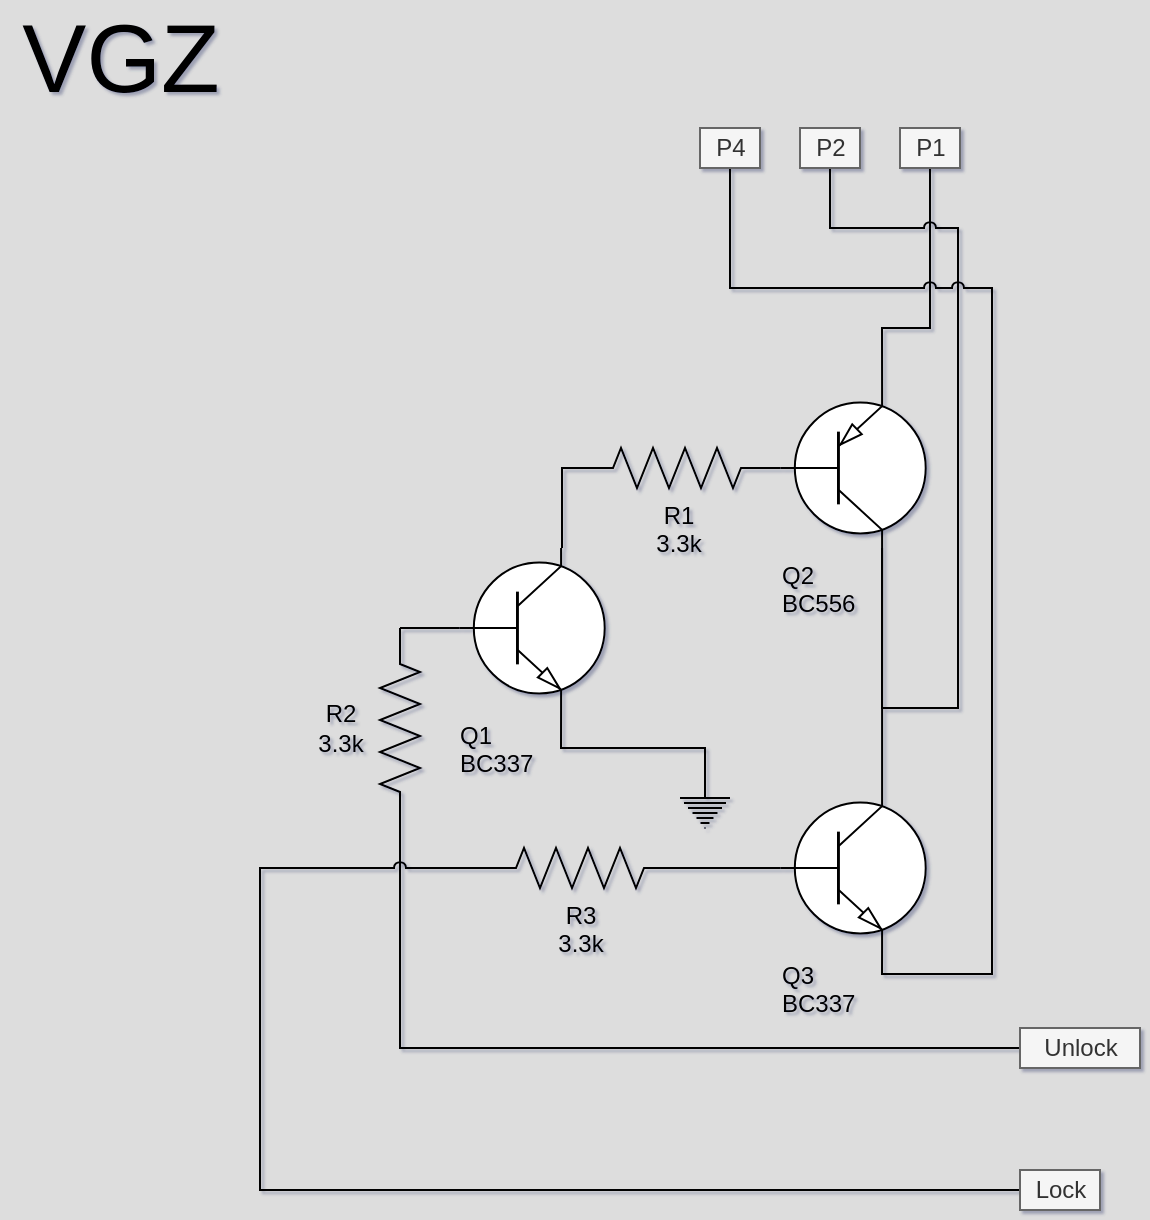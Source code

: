 <mxfile version="13.0.1" type="github" pages="4">
  <diagram id="vwBpfIJJqrl7qLxSZMjy" name="VGZ">
    <mxGraphModel dx="1422" dy="776" grid="0" gridSize="10" guides="1" tooltips="1" connect="1" arrows="1" fold="1" page="1" pageScale="1" pageWidth="827" pageHeight="1169" background="#ddd" math="0" shadow="1">
      <root>
        <mxCell id="0" />
        <mxCell id="1" parent="0" />
        <mxCell id="2dIn2ky05wLc2S2Yu5g8-7" style="edgeStyle=orthogonalEdgeStyle;rounded=0;jumpStyle=arc;orthogonalLoop=1;jettySize=auto;html=1;exitX=0.7;exitY=1;exitDx=0;exitDy=0;exitPerimeter=0;entryX=0.7;entryY=0;entryDx=0;entryDy=0;entryPerimeter=0;endArrow=none;endFill=0;strokeColor=#000000;fontColor=#000000;labelBackgroundColor=none;" parent="1" source="2dIn2ky05wLc2S2Yu5g8-1" target="2dIn2ky05wLc2S2Yu5g8-2" edge="1">
          <mxGeometry relative="1" as="geometry">
            <Array as="points">
              <mxPoint x="671" y="387" />
              <mxPoint x="671" y="387" />
            </Array>
          </mxGeometry>
        </mxCell>
        <mxCell id="2dIn2ky05wLc2S2Yu5g8-21" style="edgeStyle=orthogonalEdgeStyle;rounded=0;jumpStyle=arc;orthogonalLoop=1;jettySize=auto;html=1;exitX=0.7;exitY=0;exitDx=0;exitDy=0;exitPerimeter=0;endArrow=none;endFill=0;strokeColor=#000000;fontColor=#000000;labelBackgroundColor=none;" parent="1" source="2dIn2ky05wLc2S2Yu5g8-1" target="2dIn2ky05wLc2S2Yu5g8-22" edge="1">
          <mxGeometry relative="1" as="geometry">
            <mxPoint x="674.862" y="140" as="targetPoint" />
            <Array as="points">
              <mxPoint x="671" y="180" />
              <mxPoint x="695" y="180" />
            </Array>
          </mxGeometry>
        </mxCell>
        <mxCell id="2dIn2ky05wLc2S2Yu5g8-1" value="&lt;div&gt;Q2&lt;/div&gt;&lt;div&gt;BC556&lt;br&gt;&lt;/div&gt;" style="verticalLabelPosition=bottom;shadow=0;dashed=0;align=left;html=1;verticalAlign=top;shape=mxgraph.electrical.transistors.pnp_transistor_1;labelBackgroundColor=none;" parent="1" vertex="1">
          <mxGeometry x="618.5" y="210" width="76" height="80" as="geometry" />
        </mxCell>
        <mxCell id="2dIn2ky05wLc2S2Yu5g8-37" style="edgeStyle=orthogonalEdgeStyle;rounded=0;jumpStyle=arc;orthogonalLoop=1;jettySize=auto;html=1;exitX=0.7;exitY=1;exitDx=0;exitDy=0;exitPerimeter=0;endArrow=none;endFill=0;strokeColor=#000000;fontColor=#000000;labelBackgroundColor=none;" parent="1" source="2dIn2ky05wLc2S2Yu5g8-1" target="2dIn2ky05wLc2S2Yu5g8-23" edge="1">
          <mxGeometry relative="1" as="geometry">
            <Array as="points">
              <mxPoint x="671" y="370" />
              <mxPoint x="709" y="370" />
              <mxPoint x="709" y="130" />
              <mxPoint x="645" y="130" />
            </Array>
          </mxGeometry>
        </mxCell>
        <mxCell id="u6N9TvEK20pb86zufqTK-22" style="edgeStyle=orthogonalEdgeStyle;rounded=0;orthogonalLoop=1;jettySize=auto;html=1;exitX=0.7;exitY=1;exitDx=0;exitDy=0;exitPerimeter=0;strokeColor=#000000;fontColor=#000000;endArrow=none;endFill=0;jumpStyle=arc;" parent="1" source="2dIn2ky05wLc2S2Yu5g8-2" target="u6N9TvEK20pb86zufqTK-24" edge="1">
          <mxGeometry relative="1" as="geometry">
            <mxPoint x="600" y="110" as="targetPoint" />
            <Array as="points">
              <mxPoint x="671" y="503" />
              <mxPoint x="726" y="503" />
              <mxPoint x="726" y="160" />
              <mxPoint x="595" y="160" />
            </Array>
          </mxGeometry>
        </mxCell>
        <mxCell id="2dIn2ky05wLc2S2Yu5g8-2" value="&lt;div align=&quot;left&quot;&gt;Q3&lt;br&gt;&lt;/div&gt;&lt;div align=&quot;left&quot;&gt;BC337&lt;/div&gt;" style="verticalLabelPosition=bottom;shadow=0;dashed=0;align=left;html=1;verticalAlign=top;shape=mxgraph.electrical.transistors.npn_transistor_1;labelBackgroundColor=none;" parent="1" vertex="1">
          <mxGeometry x="618.5" y="410" width="76" height="80" as="geometry" />
        </mxCell>
        <mxCell id="2dIn2ky05wLc2S2Yu5g8-6" style="edgeStyle=orthogonalEdgeStyle;rounded=0;jumpStyle=arc;orthogonalLoop=1;jettySize=auto;html=1;exitX=0.7;exitY=1;exitDx=0;exitDy=0;exitPerimeter=0;entryX=0.5;entryY=0;entryDx=0;entryDy=0;entryPerimeter=0;endArrow=none;endFill=0;strokeColor=#000000;fontColor=#000000;labelBackgroundColor=none;" parent="1" source="2dIn2ky05wLc2S2Yu5g8-3" target="2dIn2ky05wLc2S2Yu5g8-5" edge="1">
          <mxGeometry relative="1" as="geometry">
            <Array as="points">
              <mxPoint x="511" y="390" />
              <mxPoint x="583" y="390" />
            </Array>
          </mxGeometry>
        </mxCell>
        <mxCell id="2dIn2ky05wLc2S2Yu5g8-3" value="&lt;div&gt;Q1&lt;br&gt;&lt;/div&gt;&lt;div&gt;BC337&lt;/div&gt;" style="verticalLabelPosition=bottom;shadow=0;dashed=0;align=left;html=1;verticalAlign=top;shape=mxgraph.electrical.transistors.npn_transistor_1;labelBackgroundColor=none;" parent="1" vertex="1">
          <mxGeometry x="458" y="290" width="76" height="80" as="geometry" />
        </mxCell>
        <mxCell id="2dIn2ky05wLc2S2Yu5g8-5" value="" style="pointerEvents=1;verticalLabelPosition=bottom;shadow=0;dashed=0;align=center;html=1;verticalAlign=top;shape=mxgraph.electrical.signal_sources.protective_earth;strokeColor=#000000;fontColor=#000000;labelBackgroundColor=none;" parent="1" vertex="1">
          <mxGeometry x="570" y="410" width="25" height="20" as="geometry" />
        </mxCell>
        <mxCell id="2dIn2ky05wLc2S2Yu5g8-11" style="edgeStyle=orthogonalEdgeStyle;rounded=0;jumpStyle=arc;orthogonalLoop=1;jettySize=auto;html=1;exitX=1;exitY=0.5;exitDx=0;exitDy=0;exitPerimeter=0;entryX=0;entryY=0.5;entryDx=0;entryDy=0;entryPerimeter=0;endArrow=none;endFill=0;strokeColor=#000000;fontColor=#000000;labelBackgroundColor=none;" parent="1" source="2dIn2ky05wLc2S2Yu5g8-10" target="2dIn2ky05wLc2S2Yu5g8-1" edge="1">
          <mxGeometry relative="1" as="geometry">
            <Array as="points">
              <mxPoint x="609" y="250" />
            </Array>
          </mxGeometry>
        </mxCell>
        <mxCell id="2dIn2ky05wLc2S2Yu5g8-12" style="edgeStyle=orthogonalEdgeStyle;rounded=0;jumpStyle=arc;orthogonalLoop=1;jettySize=auto;html=1;exitX=0;exitY=0.5;exitDx=0;exitDy=0;exitPerimeter=0;entryX=0.7;entryY=0;entryDx=0;entryDy=0;entryPerimeter=0;endArrow=none;endFill=0;strokeColor=#000000;fontColor=#000000;labelBackgroundColor=none;" parent="1" source="2dIn2ky05wLc2S2Yu5g8-10" target="2dIn2ky05wLc2S2Yu5g8-3" edge="1">
          <mxGeometry relative="1" as="geometry">
            <Array as="points">
              <mxPoint x="511" y="250" />
              <mxPoint x="511" y="290" />
            </Array>
          </mxGeometry>
        </mxCell>
        <mxCell id="2dIn2ky05wLc2S2Yu5g8-10" value="&lt;div&gt;R1&lt;/div&gt;&lt;div&gt;3.3k&lt;/div&gt;" style="pointerEvents=1;verticalLabelPosition=bottom;shadow=0;dashed=0;align=center;html=1;verticalAlign=top;shape=mxgraph.electrical.resistors.resistor_2;strokeColor=#000000;fontColor=#000000;labelBackgroundColor=none;" parent="1" vertex="1">
          <mxGeometry x="518.5" y="240" width="100" height="20" as="geometry" />
        </mxCell>
        <mxCell id="2dIn2ky05wLc2S2Yu5g8-14" style="edgeStyle=orthogonalEdgeStyle;rounded=0;jumpStyle=arc;orthogonalLoop=1;jettySize=auto;html=1;exitX=1;exitY=0.5;exitDx=0;exitDy=0;exitPerimeter=0;entryX=0;entryY=0.5;entryDx=0;entryDy=0;entryPerimeter=0;endArrow=none;endFill=0;strokeColor=#000000;fontColor=#000000;labelBackgroundColor=none;" parent="1" source="2dIn2ky05wLc2S2Yu5g8-13" target="2dIn2ky05wLc2S2Yu5g8-3" edge="1">
          <mxGeometry relative="1" as="geometry" />
        </mxCell>
        <mxCell id="2dIn2ky05wLc2S2Yu5g8-18" style="edgeStyle=orthogonalEdgeStyle;rounded=0;jumpStyle=arc;orthogonalLoop=1;jettySize=auto;html=1;exitX=0;exitY=0.5;exitDx=0;exitDy=0;exitPerimeter=0;endArrow=none;endFill=0;strokeColor=#000000;fontColor=#000000;labelBackgroundColor=none;" parent="1" source="2dIn2ky05wLc2S2Yu5g8-13" target="2dIn2ky05wLc2S2Yu5g8-19" edge="1">
          <mxGeometry relative="1" as="geometry">
            <mxPoint x="300" y="210" as="targetPoint" />
            <Array as="points">
              <mxPoint x="430" y="540" />
            </Array>
          </mxGeometry>
        </mxCell>
        <mxCell id="2dIn2ky05wLc2S2Yu5g8-13" value="&lt;div&gt;R2&lt;/div&gt;&lt;div&gt;3.3k&lt;/div&gt;" style="pointerEvents=1;verticalLabelPosition=middle;shadow=0;dashed=0;align=center;html=1;verticalAlign=middle;shape=mxgraph.electrical.resistors.resistor_2;strokeColor=#000000;fontColor=#000000;labelBackgroundColor=none;direction=north;horizontal=1;labelPosition=left;spacingLeft=0;spacingRight=20;" parent="1" vertex="1">
          <mxGeometry x="420" y="330" width="20" height="100" as="geometry" />
        </mxCell>
        <mxCell id="2dIn2ky05wLc2S2Yu5g8-16" style="edgeStyle=orthogonalEdgeStyle;rounded=0;jumpStyle=arc;orthogonalLoop=1;jettySize=auto;html=1;exitX=1;exitY=0.5;exitDx=0;exitDy=0;exitPerimeter=0;entryX=0;entryY=0.5;entryDx=0;entryDy=0;entryPerimeter=0;endArrow=none;endFill=0;strokeColor=#000000;fontColor=#000000;labelBackgroundColor=none;" parent="1" source="2dIn2ky05wLc2S2Yu5g8-15" target="2dIn2ky05wLc2S2Yu5g8-2" edge="1">
          <mxGeometry relative="1" as="geometry" />
        </mxCell>
        <mxCell id="2dIn2ky05wLc2S2Yu5g8-17" style="edgeStyle=orthogonalEdgeStyle;rounded=0;jumpStyle=arc;orthogonalLoop=1;jettySize=auto;html=1;exitX=0;exitY=0.5;exitDx=0;exitDy=0;exitPerimeter=0;endArrow=none;endFill=0;strokeColor=#000000;fontColor=#000000;labelBackgroundColor=none;" parent="1" source="2dIn2ky05wLc2S2Yu5g8-15" target="2dIn2ky05wLc2S2Yu5g8-20" edge="1">
          <mxGeometry relative="1" as="geometry">
            <mxPoint x="260.0" y="210" as="targetPoint" />
            <Array as="points">
              <mxPoint x="360" y="450" />
            </Array>
          </mxGeometry>
        </mxCell>
        <mxCell id="2dIn2ky05wLc2S2Yu5g8-15" value="&lt;div&gt;R3&lt;/div&gt;&lt;div&gt;3.3k&lt;/div&gt;" style="pointerEvents=1;verticalLabelPosition=bottom;shadow=0;dashed=0;align=center;html=1;verticalAlign=top;shape=mxgraph.electrical.resistors.resistor_2;strokeColor=#000000;fontColor=#000000;labelBackgroundColor=none;" parent="1" vertex="1">
          <mxGeometry x="470" y="440" width="100" height="20" as="geometry" />
        </mxCell>
        <mxCell id="2dIn2ky05wLc2S2Yu5g8-19" value="&lt;div&gt;Unlock&lt;/div&gt;" style="text;html=1;align=center;verticalAlign=middle;resizable=0;points=[];autosize=1;labelBackgroundColor=none;fillColor=#f5f5f5;strokeColor=#666666;fontColor=#333333;" parent="1" vertex="1">
          <mxGeometry x="740" y="530" width="60" height="20" as="geometry" />
        </mxCell>
        <mxCell id="2dIn2ky05wLc2S2Yu5g8-20" value="Lock" style="text;html=1;align=center;verticalAlign=middle;resizable=0;points=[];autosize=1;labelBackgroundColor=none;fillColor=#f5f5f5;strokeColor=#666666;fontColor=#333333;" parent="1" vertex="1">
          <mxGeometry x="740" y="601" width="40" height="20" as="geometry" />
        </mxCell>
        <mxCell id="2dIn2ky05wLc2S2Yu5g8-22" value="&lt;div&gt;P1&lt;/div&gt;" style="text;html=1;align=center;verticalAlign=middle;resizable=0;points=[];autosize=1;labelBackgroundColor=none;fillColor=#f5f5f5;strokeColor=#666666;fontColor=#333333;" parent="1" vertex="1">
          <mxGeometry x="680" y="80" width="30" height="20" as="geometry" />
        </mxCell>
        <mxCell id="2dIn2ky05wLc2S2Yu5g8-23" value="&lt;div&gt;P2&lt;/div&gt;" style="text;html=1;align=center;verticalAlign=middle;resizable=0;points=[];autosize=1;labelBackgroundColor=none;fillColor=#f5f5f5;strokeColor=#666666;fontColor=#333333;" parent="1" vertex="1">
          <mxGeometry x="630" y="80" width="30" height="20" as="geometry" />
        </mxCell>
        <mxCell id="u6N9TvEK20pb86zufqTK-24" value="&lt;div&gt;P4&lt;/div&gt;" style="text;html=1;align=center;verticalAlign=middle;resizable=0;points=[];autosize=1;labelBackgroundColor=none;fillColor=#f5f5f5;strokeColor=#666666;fontColor=#333333;" parent="1" vertex="1">
          <mxGeometry x="580" y="80" width="30" height="20" as="geometry" />
        </mxCell>
        <mxCell id="u6N9TvEK20pb86zufqTK-26" value="&lt;font style=&quot;font-size: 48px&quot;&gt;VGZ&lt;/font&gt;" style="text;html=1;align=center;verticalAlign=middle;resizable=0;points=[];autosize=1;fontColor=#000000;" parent="1" vertex="1">
          <mxGeometry x="230" y="30" width="120" height="30" as="geometry" />
        </mxCell>
      </root>
    </mxGraphModel>
  </diagram>
  <diagram id="pV5Z0n2KUyFRgJznPkW3" name="VGZv2">
    <mxGraphModel dx="1422" dy="776" grid="0" gridSize="10" guides="1" tooltips="1" connect="1" arrows="1" fold="1" page="1" pageScale="1" pageWidth="827" pageHeight="1169" background="#ddd" math="0" shadow="1">
      <root>
        <mxCell id="0f3AWLR8AiS9K6v6LXAR-0" />
        <mxCell id="0f3AWLR8AiS9K6v6LXAR-1" parent="0f3AWLR8AiS9K6v6LXAR-0" />
        <mxCell id="0f3AWLR8AiS9K6v6LXAR-2" style="edgeStyle=orthogonalEdgeStyle;rounded=0;jumpStyle=arc;orthogonalLoop=1;jettySize=auto;html=1;exitX=0.7;exitY=1;exitDx=0;exitDy=0;exitPerimeter=0;entryX=0.7;entryY=0;entryDx=0;entryDy=0;entryPerimeter=0;endArrow=none;endFill=0;strokeColor=#000000;fontColor=#000000;labelBackgroundColor=none;" parent="0f3AWLR8AiS9K6v6LXAR-1" source="0f3AWLR8AiS9K6v6LXAR-4" target="0f3AWLR8AiS9K6v6LXAR-7" edge="1">
          <mxGeometry relative="1" as="geometry">
            <Array as="points">
              <mxPoint x="671" y="387" />
              <mxPoint x="671" y="387" />
            </Array>
          </mxGeometry>
        </mxCell>
        <mxCell id="0f3AWLR8AiS9K6v6LXAR-3" style="edgeStyle=orthogonalEdgeStyle;rounded=0;jumpStyle=arc;orthogonalLoop=1;jettySize=auto;html=1;exitX=0.7;exitY=0;exitDx=0;exitDy=0;exitPerimeter=0;endArrow=none;endFill=0;strokeColor=#000000;fontColor=#000000;labelBackgroundColor=none;" parent="0f3AWLR8AiS9K6v6LXAR-1" source="0f3AWLR8AiS9K6v6LXAR-4" target="0f3AWLR8AiS9K6v6LXAR-22" edge="1">
          <mxGeometry relative="1" as="geometry">
            <mxPoint x="674.862" y="140" as="targetPoint" />
            <Array as="points">
              <mxPoint x="671" y="180" />
              <mxPoint x="695" y="180" />
            </Array>
          </mxGeometry>
        </mxCell>
        <mxCell id="0f3AWLR8AiS9K6v6LXAR-4" value="&lt;div&gt;Q2&lt;/div&gt;&lt;div&gt;BC556&lt;br&gt;&lt;/div&gt;" style="verticalLabelPosition=bottom;shadow=0;dashed=0;align=left;html=1;verticalAlign=top;shape=mxgraph.electrical.transistors.pnp_transistor_1;labelBackgroundColor=none;" parent="0f3AWLR8AiS9K6v6LXAR-1" vertex="1">
          <mxGeometry x="618.5" y="210" width="76" height="80" as="geometry" />
        </mxCell>
        <mxCell id="0f3AWLR8AiS9K6v6LXAR-5" style="edgeStyle=orthogonalEdgeStyle;rounded=0;jumpStyle=arc;orthogonalLoop=1;jettySize=auto;html=1;exitX=0.7;exitY=1;exitDx=0;exitDy=0;exitPerimeter=0;endArrow=none;endFill=0;strokeColor=#000000;fontColor=#000000;labelBackgroundColor=none;" parent="0f3AWLR8AiS9K6v6LXAR-1" source="0f3AWLR8AiS9K6v6LXAR-4" target="0f3AWLR8AiS9K6v6LXAR-23" edge="1">
          <mxGeometry relative="1" as="geometry">
            <Array as="points">
              <mxPoint x="671" y="370" />
              <mxPoint x="709" y="370" />
              <mxPoint x="709" y="130" />
              <mxPoint x="645" y="130" />
            </Array>
          </mxGeometry>
        </mxCell>
        <mxCell id="0f3AWLR8AiS9K6v6LXAR-6" style="edgeStyle=orthogonalEdgeStyle;rounded=0;orthogonalLoop=1;jettySize=auto;html=1;exitX=0.7;exitY=1;exitDx=0;exitDy=0;exitPerimeter=0;strokeColor=#000000;fontColor=#000000;endArrow=none;endFill=0;jumpStyle=arc;" parent="0f3AWLR8AiS9K6v6LXAR-1" source="0f3AWLR8AiS9K6v6LXAR-7" target="0f3AWLR8AiS9K6v6LXAR-24" edge="1">
          <mxGeometry relative="1" as="geometry">
            <mxPoint x="600" y="110" as="targetPoint" />
            <Array as="points">
              <mxPoint x="671" y="503" />
              <mxPoint x="726" y="503" />
              <mxPoint x="726" y="160" />
              <mxPoint x="595" y="160" />
            </Array>
          </mxGeometry>
        </mxCell>
        <mxCell id="0f3AWLR8AiS9K6v6LXAR-7" value="&lt;div align=&quot;left&quot;&gt;Q3&lt;br&gt;&lt;/div&gt;&lt;div align=&quot;left&quot;&gt;BC337&lt;/div&gt;" style="verticalLabelPosition=bottom;shadow=0;dashed=0;align=left;html=1;verticalAlign=top;shape=mxgraph.electrical.transistors.npn_transistor_1;labelBackgroundColor=none;" parent="0f3AWLR8AiS9K6v6LXAR-1" vertex="1">
          <mxGeometry x="618.5" y="410" width="76" height="80" as="geometry" />
        </mxCell>
        <mxCell id="0f3AWLR8AiS9K6v6LXAR-8" style="edgeStyle=orthogonalEdgeStyle;rounded=0;jumpStyle=arc;orthogonalLoop=1;jettySize=auto;html=1;exitX=0.7;exitY=1;exitDx=0;exitDy=0;exitPerimeter=0;entryX=0.5;entryY=0;entryDx=0;entryDy=0;entryPerimeter=0;endArrow=none;endFill=0;strokeColor=#000000;fontColor=#000000;labelBackgroundColor=none;" parent="0f3AWLR8AiS9K6v6LXAR-1" source="0f3AWLR8AiS9K6v6LXAR-9" target="0f3AWLR8AiS9K6v6LXAR-10" edge="1">
          <mxGeometry relative="1" as="geometry">
            <Array as="points">
              <mxPoint x="511" y="390" />
              <mxPoint x="583" y="390" />
            </Array>
          </mxGeometry>
        </mxCell>
        <mxCell id="0f3AWLR8AiS9K6v6LXAR-9" value="&lt;div&gt;Q1&lt;br&gt;&lt;/div&gt;&lt;div&gt;BC337&lt;/div&gt;" style="verticalLabelPosition=bottom;shadow=0;dashed=0;align=left;html=1;verticalAlign=top;shape=mxgraph.electrical.transistors.npn_transistor_1;labelBackgroundColor=none;" parent="0f3AWLR8AiS9K6v6LXAR-1" vertex="1">
          <mxGeometry x="458" y="290" width="76" height="80" as="geometry" />
        </mxCell>
        <mxCell id="0f3AWLR8AiS9K6v6LXAR-10" value="" style="pointerEvents=1;verticalLabelPosition=bottom;shadow=0;dashed=0;align=center;html=1;verticalAlign=top;shape=mxgraph.electrical.signal_sources.protective_earth;strokeColor=#000000;fontColor=#000000;labelBackgroundColor=none;" parent="0f3AWLR8AiS9K6v6LXAR-1" vertex="1">
          <mxGeometry x="570" y="410" width="25" height="20" as="geometry" />
        </mxCell>
        <mxCell id="0f3AWLR8AiS9K6v6LXAR-11" style="edgeStyle=orthogonalEdgeStyle;rounded=0;jumpStyle=arc;orthogonalLoop=1;jettySize=auto;html=1;exitX=1;exitY=0.5;exitDx=0;exitDy=0;exitPerimeter=0;entryX=0;entryY=0.5;entryDx=0;entryDy=0;entryPerimeter=0;endArrow=none;endFill=0;strokeColor=#000000;fontColor=#000000;labelBackgroundColor=none;" parent="0f3AWLR8AiS9K6v6LXAR-1" source="0f3AWLR8AiS9K6v6LXAR-13" target="0f3AWLR8AiS9K6v6LXAR-4" edge="1">
          <mxGeometry relative="1" as="geometry">
            <Array as="points">
              <mxPoint x="609" y="250" />
            </Array>
          </mxGeometry>
        </mxCell>
        <mxCell id="0f3AWLR8AiS9K6v6LXAR-12" style="edgeStyle=orthogonalEdgeStyle;rounded=0;jumpStyle=arc;orthogonalLoop=1;jettySize=auto;html=1;exitX=0;exitY=0.5;exitDx=0;exitDy=0;exitPerimeter=0;entryX=0.7;entryY=0;entryDx=0;entryDy=0;entryPerimeter=0;endArrow=none;endFill=0;strokeColor=#000000;fontColor=#000000;labelBackgroundColor=none;" parent="0f3AWLR8AiS9K6v6LXAR-1" source="0f3AWLR8AiS9K6v6LXAR-13" target="0f3AWLR8AiS9K6v6LXAR-9" edge="1">
          <mxGeometry relative="1" as="geometry">
            <Array as="points">
              <mxPoint x="511" y="250" />
              <mxPoint x="511" y="290" />
            </Array>
          </mxGeometry>
        </mxCell>
        <mxCell id="0f3AWLR8AiS9K6v6LXAR-13" value="&lt;div&gt;R1&lt;/div&gt;&lt;div&gt;3.3k&lt;/div&gt;" style="pointerEvents=1;verticalLabelPosition=bottom;shadow=0;dashed=0;align=center;html=1;verticalAlign=top;shape=mxgraph.electrical.resistors.resistor_2;strokeColor=#000000;fontColor=#000000;labelBackgroundColor=none;" parent="0f3AWLR8AiS9K6v6LXAR-1" vertex="1">
          <mxGeometry x="518.5" y="240" width="100" height="20" as="geometry" />
        </mxCell>
        <mxCell id="0f3AWLR8AiS9K6v6LXAR-14" style="edgeStyle=orthogonalEdgeStyle;rounded=0;jumpStyle=arc;orthogonalLoop=1;jettySize=auto;html=1;exitX=1;exitY=0.5;exitDx=0;exitDy=0;exitPerimeter=0;entryX=0;entryY=0.5;entryDx=0;entryDy=0;entryPerimeter=0;endArrow=none;endFill=0;strokeColor=#000000;fontColor=#000000;labelBackgroundColor=none;" parent="0f3AWLR8AiS9K6v6LXAR-1" source="0f3AWLR8AiS9K6v6LXAR-16" target="0f3AWLR8AiS9K6v6LXAR-9" edge="1">
          <mxGeometry relative="1" as="geometry" />
        </mxCell>
        <mxCell id="0f3AWLR8AiS9K6v6LXAR-15" style="edgeStyle=orthogonalEdgeStyle;rounded=0;jumpStyle=arc;orthogonalLoop=1;jettySize=auto;html=1;exitX=0;exitY=0.5;exitDx=0;exitDy=0;exitPerimeter=0;endArrow=none;endFill=0;strokeColor=#000000;fontColor=#000000;labelBackgroundColor=none;" parent="0f3AWLR8AiS9K6v6LXAR-1" source="0f3AWLR8AiS9K6v6LXAR-16" target="0f3AWLR8AiS9K6v6LXAR-20" edge="1">
          <mxGeometry relative="1" as="geometry">
            <mxPoint x="300" y="210" as="targetPoint" />
            <Array as="points">
              <mxPoint x="430" y="540" />
            </Array>
          </mxGeometry>
        </mxCell>
        <mxCell id="0f3AWLR8AiS9K6v6LXAR-16" value="&lt;div&gt;R2&lt;/div&gt;&lt;div&gt;3.3k&lt;/div&gt;" style="pointerEvents=1;verticalLabelPosition=middle;shadow=0;dashed=0;align=center;html=1;verticalAlign=middle;shape=mxgraph.electrical.resistors.resistor_2;strokeColor=#000000;fontColor=#000000;labelBackgroundColor=none;direction=north;horizontal=1;labelPosition=left;spacingLeft=0;spacingRight=20;" parent="0f3AWLR8AiS9K6v6LXAR-1" vertex="1">
          <mxGeometry x="420" y="330" width="20" height="100" as="geometry" />
        </mxCell>
        <mxCell id="0f3AWLR8AiS9K6v6LXAR-17" style="edgeStyle=orthogonalEdgeStyle;rounded=0;jumpStyle=arc;orthogonalLoop=1;jettySize=auto;html=1;exitX=1;exitY=0.5;exitDx=0;exitDy=0;exitPerimeter=0;entryX=0;entryY=0.5;entryDx=0;entryDy=0;entryPerimeter=0;endArrow=none;endFill=0;strokeColor=#000000;fontColor=#000000;labelBackgroundColor=none;" parent="0f3AWLR8AiS9K6v6LXAR-1" source="0f3AWLR8AiS9K6v6LXAR-19" target="0f3AWLR8AiS9K6v6LXAR-7" edge="1">
          <mxGeometry relative="1" as="geometry" />
        </mxCell>
        <mxCell id="0f3AWLR8AiS9K6v6LXAR-18" style="edgeStyle=orthogonalEdgeStyle;rounded=0;jumpStyle=arc;orthogonalLoop=1;jettySize=auto;html=1;exitX=0;exitY=0.5;exitDx=0;exitDy=0;exitPerimeter=0;endArrow=none;endFill=0;strokeColor=#000000;fontColor=#000000;labelBackgroundColor=none;" parent="0f3AWLR8AiS9K6v6LXAR-1" source="0f3AWLR8AiS9K6v6LXAR-19" target="0f3AWLR8AiS9K6v6LXAR-21" edge="1">
          <mxGeometry relative="1" as="geometry">
            <mxPoint x="260.0" y="210" as="targetPoint" />
            <Array as="points">
              <mxPoint x="360" y="450" />
            </Array>
          </mxGeometry>
        </mxCell>
        <mxCell id="0f3AWLR8AiS9K6v6LXAR-19" value="&lt;div&gt;R3&lt;/div&gt;&lt;div&gt;3.3k&lt;/div&gt;" style="pointerEvents=1;verticalLabelPosition=bottom;shadow=0;dashed=0;align=center;html=1;verticalAlign=top;shape=mxgraph.electrical.resistors.resistor_2;strokeColor=#000000;fontColor=#000000;labelBackgroundColor=none;" parent="0f3AWLR8AiS9K6v6LXAR-1" vertex="1">
          <mxGeometry x="470" y="440" width="100" height="20" as="geometry" />
        </mxCell>
        <mxCell id="0f3AWLR8AiS9K6v6LXAR-20" value="&lt;div&gt;Unlock&lt;/div&gt;" style="text;html=1;align=center;verticalAlign=middle;resizable=0;points=[];autosize=1;labelBackgroundColor=none;fillColor=#f5f5f5;strokeColor=#666666;fontColor=#333333;" parent="0f3AWLR8AiS9K6v6LXAR-1" vertex="1">
          <mxGeometry x="740" y="530" width="60" height="20" as="geometry" />
        </mxCell>
        <mxCell id="0f3AWLR8AiS9K6v6LXAR-21" value="Lock" style="text;html=1;align=center;verticalAlign=middle;resizable=0;points=[];autosize=1;labelBackgroundColor=none;fillColor=#f5f5f5;strokeColor=#666666;fontColor=#333333;" parent="0f3AWLR8AiS9K6v6LXAR-1" vertex="1">
          <mxGeometry x="740" y="601" width="40" height="20" as="geometry" />
        </mxCell>
        <mxCell id="0f3AWLR8AiS9K6v6LXAR-22" value="&lt;div&gt;P1&lt;/div&gt;" style="text;html=1;align=center;verticalAlign=middle;resizable=0;points=[];autosize=1;labelBackgroundColor=none;fillColor=#f5f5f5;strokeColor=#666666;fontColor=#333333;" parent="0f3AWLR8AiS9K6v6LXAR-1" vertex="1">
          <mxGeometry x="680" y="80" width="30" height="20" as="geometry" />
        </mxCell>
        <mxCell id="0f3AWLR8AiS9K6v6LXAR-23" value="&lt;div&gt;P2&lt;/div&gt;" style="text;html=1;align=center;verticalAlign=middle;resizable=0;points=[];autosize=1;labelBackgroundColor=none;fillColor=#f5f5f5;strokeColor=#666666;fontColor=#333333;" parent="0f3AWLR8AiS9K6v6LXAR-1" vertex="1">
          <mxGeometry x="630" y="80" width="30" height="20" as="geometry" />
        </mxCell>
        <mxCell id="0f3AWLR8AiS9K6v6LXAR-24" value="&lt;div&gt;P4&lt;/div&gt;" style="text;html=1;align=center;verticalAlign=middle;resizable=0;points=[];autosize=1;labelBackgroundColor=none;fillColor=#f5f5f5;strokeColor=#666666;fontColor=#333333;" parent="0f3AWLR8AiS9K6v6LXAR-1" vertex="1">
          <mxGeometry x="580" y="80" width="30" height="20" as="geometry" />
        </mxCell>
        <mxCell id="0f3AWLR8AiS9K6v6LXAR-25" value="&lt;font style=&quot;font-size: 48px&quot;&gt;VGZ&lt;/font&gt;" style="text;html=1;align=center;verticalAlign=middle;resizable=0;points=[];autosize=1;fontColor=#000000;" parent="0f3AWLR8AiS9K6v6LXAR-1" vertex="1">
          <mxGeometry x="230" y="30" width="120" height="30" as="geometry" />
        </mxCell>
        <mxCell id="0f3AWLR8AiS9K6v6LXAR-26" value="+3.3V" style="rounded=0;whiteSpace=wrap;html=1;strokeColor=#000000;fontColor=#000000;align=center;" parent="0f3AWLR8AiS9K6v6LXAR-1" vertex="1">
          <mxGeometry x="39" y="252" width="50" height="25" as="geometry" />
        </mxCell>
        <mxCell id="0f3AWLR8AiS9K6v6LXAR-31" style="edgeStyle=orthogonalEdgeStyle;rounded=0;jumpStyle=arc;orthogonalLoop=1;jettySize=auto;html=1;exitX=0.4;exitY=0.05;exitDx=0;exitDy=0;exitPerimeter=0;endArrow=none;endFill=0;strokeColor=#000000;fontColor=#000000;" parent="0f3AWLR8AiS9K6v6LXAR-1" source="0f3AWLR8AiS9K6v6LXAR-36" target="0f3AWLR8AiS9K6v6LXAR-37" edge="1">
          <mxGeometry relative="1" as="geometry">
            <Array as="points">
              <mxPoint x="274" y="112" />
              <mxPoint x="63" y="112" />
            </Array>
          </mxGeometry>
        </mxCell>
        <mxCell id="0f3AWLR8AiS9K6v6LXAR-32" style="edgeStyle=orthogonalEdgeStyle;rounded=0;jumpStyle=arc;orthogonalLoop=1;jettySize=auto;html=1;endArrow=none;endFill=0;strokeColor=#000000;fontColor=#000000;exitX=0;exitY=0.165;exitDx=0;exitDy=0;exitPerimeter=0;" parent="0f3AWLR8AiS9K6v6LXAR-1" source="0f3AWLR8AiS9K6v6LXAR-36" target="0f3AWLR8AiS9K6v6LXAR-26" edge="1">
          <mxGeometry relative="1" as="geometry">
            <mxPoint x="224" y="265" as="sourcePoint" />
            <mxPoint x="149" y="291" as="targetPoint" />
            <Array as="points">
              <mxPoint x="173" y="247" />
              <mxPoint x="173" y="265" />
            </Array>
          </mxGeometry>
        </mxCell>
        <mxCell id="0f3AWLR8AiS9K6v6LXAR-33" style="edgeStyle=orthogonalEdgeStyle;rounded=0;jumpStyle=arc;orthogonalLoop=1;jettySize=auto;html=1;exitX=0;exitY=0.835;exitDx=0;exitDy=0;exitPerimeter=0;entryX=0;entryY=0.5;entryDx=0;entryDy=0;entryPerimeter=0;endArrow=none;endFill=0;strokeColor=#000000;fontColor=#000000;" parent="0f3AWLR8AiS9K6v6LXAR-1" source="0f3AWLR8AiS9K6v6LXAR-36" target="0f3AWLR8AiS9K6v6LXAR-42" edge="1">
          <mxGeometry relative="1" as="geometry">
            <Array as="points">
              <mxPoint x="220" y="307" />
              <mxPoint x="220" y="370" />
            </Array>
          </mxGeometry>
        </mxCell>
        <mxCell id="0f3AWLR8AiS9K6v6LXAR-34" style="edgeStyle=orthogonalEdgeStyle;rounded=0;jumpStyle=arc;orthogonalLoop=1;jettySize=auto;html=1;exitX=0.4;exitY=0.95;exitDx=0;exitDy=0;exitPerimeter=0;entryX=0.5;entryY=0;entryDx=0;entryDy=0;entryPerimeter=0;endArrow=none;endFill=0;strokeColor=#000000;fontColor=#000000;" parent="0f3AWLR8AiS9K6v6LXAR-1" source="0f3AWLR8AiS9K6v6LXAR-36" target="0f3AWLR8AiS9K6v6LXAR-44" edge="1">
          <mxGeometry relative="1" as="geometry" />
        </mxCell>
        <mxCell id="0f3AWLR8AiS9K6v6LXAR-35" style="edgeStyle=orthogonalEdgeStyle;rounded=0;jumpStyle=arc;orthogonalLoop=1;jettySize=auto;html=1;exitX=1;exitY=0.5;exitDx=0;exitDy=0;exitPerimeter=0;endArrow=none;endFill=0;" parent="0f3AWLR8AiS9K6v6LXAR-1" source="0f3AWLR8AiS9K6v6LXAR-36" target="0f3AWLR8AiS9K6v6LXAR-45" edge="1">
          <mxGeometry relative="1" as="geometry">
            <Array as="points">
              <mxPoint x="339" y="277" />
              <mxPoint x="339" y="576" />
            </Array>
          </mxGeometry>
        </mxCell>
        <mxCell id="0f3AWLR8AiS9K6v6LXAR-36" value="&lt;div&gt;LM393&lt;/div&gt;" style="verticalLabelPosition=bottom;shadow=0;dashed=0;align=left;html=1;verticalAlign=top;shape=mxgraph.electrical.abstract.ota_1;strokeColor=#000000;fontColor=#000000;" parent="0f3AWLR8AiS9K6v6LXAR-1" vertex="1">
          <mxGeometry x="234" y="232" width="100" height="90" as="geometry" />
        </mxCell>
        <mxCell id="0f3AWLR8AiS9K6v6LXAR-37" value="+12V" style="rounded=0;whiteSpace=wrap;html=1;strokeColor=#000000;fontColor=#000000;align=center;" parent="0f3AWLR8AiS9K6v6LXAR-1" vertex="1">
          <mxGeometry x="39" y="183" width="48" height="24" as="geometry" />
        </mxCell>
        <mxCell id="0f3AWLR8AiS9K6v6LXAR-38" style="edgeStyle=orthogonalEdgeStyle;rounded=0;jumpStyle=arc;orthogonalLoop=1;jettySize=auto;html=1;exitX=0;exitY=0.5;exitDx=0;exitDy=0;exitPerimeter=0;endArrow=none;endFill=0;strokeColor=#000000;fontColor=#000000;" parent="0f3AWLR8AiS9K6v6LXAR-1" source="0f3AWLR8AiS9K6v6LXAR-39" target="0f3AWLR8AiS9K6v6LXAR-37" edge="1">
          <mxGeometry relative="1" as="geometry">
            <Array as="points">
              <mxPoint x="220" y="112" />
              <mxPoint x="63" y="112" />
            </Array>
          </mxGeometry>
        </mxCell>
        <mxCell id="0f3AWLR8AiS9K6v6LXAR-39" value="&lt;div&gt;R4&lt;/div&gt;&lt;div&gt;10k&lt;br&gt;&lt;/div&gt;" style="pointerEvents=1;verticalLabelPosition=middle;shadow=0;dashed=0;align=right;html=1;verticalAlign=middle;shape=mxgraph.electrical.resistors.resistor_2;strokeColor=#000000;fontColor=#000000;direction=south;labelPosition=left;spacingRight=10;" parent="0f3AWLR8AiS9K6v6LXAR-1" vertex="1">
          <mxGeometry x="210" y="127" width="20" height="100" as="geometry" />
        </mxCell>
        <mxCell id="0f3AWLR8AiS9K6v6LXAR-40" style="edgeStyle=orthogonalEdgeStyle;rounded=0;jumpStyle=arc;orthogonalLoop=1;jettySize=auto;html=1;exitX=0;exitY=0.5;exitDx=0;exitDy=0;exitPerimeter=0;entryX=1;entryY=0.5;entryDx=0;entryDy=0;entryPerimeter=0;endArrow=none;endFill=0;strokeColor=#000000;fontColor=#000000;" parent="0f3AWLR8AiS9K6v6LXAR-1" source="0f3AWLR8AiS9K6v6LXAR-42" target="0f3AWLR8AiS9K6v6LXAR-39" edge="1">
          <mxGeometry relative="1" as="geometry">
            <Array as="points">
              <mxPoint x="220" y="370" />
            </Array>
          </mxGeometry>
        </mxCell>
        <mxCell id="0f3AWLR8AiS9K6v6LXAR-41" style="edgeStyle=orthogonalEdgeStyle;rounded=0;jumpStyle=arc;orthogonalLoop=1;jettySize=auto;html=1;exitX=1;exitY=0.5;exitDx=0;exitDy=0;exitPerimeter=0;entryX=0.5;entryY=0;entryDx=0;entryDy=0;entryPerimeter=0;endArrow=none;endFill=0;strokeColor=#000000;fontColor=#000000;" parent="0f3AWLR8AiS9K6v6LXAR-1" source="0f3AWLR8AiS9K6v6LXAR-42" target="0f3AWLR8AiS9K6v6LXAR-43" edge="1">
          <mxGeometry relative="1" as="geometry" />
        </mxCell>
        <mxCell id="0f3AWLR8AiS9K6v6LXAR-42" value="&lt;div&gt;R5&lt;/div&gt;&lt;div&gt;3.3k&lt;br&gt;&lt;/div&gt;" style="pointerEvents=1;verticalLabelPosition=middle;shadow=0;dashed=0;align=right;html=1;verticalAlign=middle;shape=mxgraph.electrical.resistors.resistor_2;strokeColor=#000000;fontColor=#000000;direction=south;labelPosition=left;spacingRight=10;" parent="0f3AWLR8AiS9K6v6LXAR-1" vertex="1">
          <mxGeometry x="278" y="370" width="20" height="100" as="geometry" />
        </mxCell>
        <mxCell id="0f3AWLR8AiS9K6v6LXAR-43" value="" style="pointerEvents=1;verticalLabelPosition=bottom;shadow=0;dashed=0;align=center;html=1;verticalAlign=top;shape=mxgraph.electrical.signal_sources.protective_earth;strokeColor=#000000;fontColor=#000000;labelBackgroundColor=none;" parent="0f3AWLR8AiS9K6v6LXAR-1" vertex="1">
          <mxGeometry x="275.5" y="477" width="25" height="20" as="geometry" />
        </mxCell>
        <mxCell id="0f3AWLR8AiS9K6v6LXAR-44" value="" style="pointerEvents=1;verticalLabelPosition=bottom;shadow=0;dashed=0;align=center;html=1;verticalAlign=top;shape=mxgraph.electrical.signal_sources.protective_earth;strokeColor=#000000;fontColor=#000000;labelBackgroundColor=none;" parent="0f3AWLR8AiS9K6v6LXAR-1" vertex="1">
          <mxGeometry x="295" y="325" width="25" height="20" as="geometry" />
        </mxCell>
        <mxCell id="0f3AWLR8AiS9K6v6LXAR-45" value="Engine" style="text;html=1;align=center;verticalAlign=middle;resizable=0;points=[];autosize=1;labelBackgroundColor=none;fillColor=#f5f5f5;strokeColor=#666666;fontColor=#333333;" parent="0f3AWLR8AiS9K6v6LXAR-1" vertex="1">
          <mxGeometry x="740" y="567" width="53" height="18" as="geometry" />
        </mxCell>
        <mxCell id="0f3AWLR8AiS9K6v6LXAR-49" style="edgeStyle=orthogonalEdgeStyle;rounded=0;jumpStyle=arc;orthogonalLoop=1;jettySize=auto;html=1;exitX=0;exitY=0.5;exitDx=0;exitDy=0;exitPerimeter=0;endArrow=none;endFill=0;" parent="0f3AWLR8AiS9K6v6LXAR-1" target="0f3AWLR8AiS9K6v6LXAR-26" edge="1">
          <mxGeometry relative="1" as="geometry">
            <Array as="points">
              <mxPoint x="141" y="265" />
              <mxPoint x="141" y="265" />
            </Array>
            <mxPoint x="158" y="265" as="sourcePoint" />
          </mxGeometry>
        </mxCell>
        <mxCell id="nmUGXqAcc9SSCpf5VhwV-2" style="edgeStyle=orthogonalEdgeStyle;rounded=0;orthogonalLoop=1;jettySize=auto;html=1;exitX=0.5;exitY=0;exitDx=0;exitDy=0;exitPerimeter=0;endArrow=none;endFill=0;jumpStyle=arc;" parent="0f3AWLR8AiS9K6v6LXAR-1" source="nmUGXqAcc9SSCpf5VhwV-0" target="nmUGXqAcc9SSCpf5VhwV-1" edge="1">
          <mxGeometry relative="1" as="geometry" />
        </mxCell>
        <mxCell id="nmUGXqAcc9SSCpf5VhwV-0" value="" style="pointerEvents=1;verticalLabelPosition=bottom;shadow=0;dashed=0;align=center;html=1;verticalAlign=top;shape=mxgraph.electrical.signal_sources.protective_earth;strokeColor=#000000;fontColor=#000000;labelBackgroundColor=none;" parent="0f3AWLR8AiS9K6v6LXAR-1" vertex="1">
          <mxGeometry x="103" y="212" width="25" height="20" as="geometry" />
        </mxCell>
        <mxCell id="nmUGXqAcc9SSCpf5VhwV-3" style="edgeStyle=orthogonalEdgeStyle;rounded=0;jumpStyle=arc;orthogonalLoop=1;jettySize=auto;html=1;exitX=1;exitY=0.5;exitDx=0;exitDy=0;exitPerimeter=0;entryX=0.5;entryY=0;entryDx=0;entryDy=0;endArrow=none;endFill=0;" parent="0f3AWLR8AiS9K6v6LXAR-1" source="nmUGXqAcc9SSCpf5VhwV-1" target="0f3AWLR8AiS9K6v6LXAR-37" edge="1">
          <mxGeometry relative="1" as="geometry">
            <Array as="points">
              <mxPoint x="116" y="112" />
              <mxPoint x="63" y="112" />
            </Array>
          </mxGeometry>
        </mxCell>
        <mxCell id="nmUGXqAcc9SSCpf5VhwV-1" value="15V" style="pointerEvents=1;fillColor=#000000;verticalLabelPosition=bottom;shadow=0;dashed=0;align=center;html=1;verticalAlign=top;shape=mxgraph.electrical.diodes.zener_diode_3;rotation=-90;" parent="0f3AWLR8AiS9K6v6LXAR-1" vertex="1">
          <mxGeometry x="93.75" y="150" width="43.5" height="26.1" as="geometry" />
        </mxCell>
      </root>
    </mxGraphModel>
  </diagram>
  <diagram id="tsje0lbA1sN6EicBRgq3" name="VGZv2.1">
    <mxGraphModel dx="1422" dy="776" grid="0" gridSize="10" guides="1" tooltips="1" connect="1" arrows="1" fold="1" page="1" pageScale="1" pageWidth="827" pageHeight="1169" background="#ddd" math="0" shadow="1">
      <root>
        <mxCell id="yZQsK8jCaA-zgjuyDWvM-0" />
        <mxCell id="yZQsK8jCaA-zgjuyDWvM-1" parent="yZQsK8jCaA-zgjuyDWvM-0" />
        <mxCell id="yZQsK8jCaA-zgjuyDWvM-2" style="edgeStyle=orthogonalEdgeStyle;rounded=0;jumpStyle=arc;orthogonalLoop=1;jettySize=auto;html=1;exitX=0.7;exitY=1;exitDx=0;exitDy=0;exitPerimeter=0;entryX=0.7;entryY=0;entryDx=0;entryDy=0;entryPerimeter=0;endArrow=none;endFill=0;strokeColor=#000000;fontColor=#000000;labelBackgroundColor=none;" parent="yZQsK8jCaA-zgjuyDWvM-1" source="yZQsK8jCaA-zgjuyDWvM-4" target="yZQsK8jCaA-zgjuyDWvM-7" edge="1">
          <mxGeometry relative="1" as="geometry">
            <Array as="points">
              <mxPoint x="671" y="387" />
              <mxPoint x="671" y="387" />
            </Array>
          </mxGeometry>
        </mxCell>
        <mxCell id="yZQsK8jCaA-zgjuyDWvM-3" style="edgeStyle=orthogonalEdgeStyle;rounded=0;jumpStyle=arc;orthogonalLoop=1;jettySize=auto;html=1;exitX=0.7;exitY=0;exitDx=0;exitDy=0;exitPerimeter=0;endArrow=none;endFill=0;strokeColor=#000000;fontColor=#000000;labelBackgroundColor=none;" parent="yZQsK8jCaA-zgjuyDWvM-1" source="yZQsK8jCaA-zgjuyDWvM-4" target="yZQsK8jCaA-zgjuyDWvM-22" edge="1">
          <mxGeometry relative="1" as="geometry">
            <mxPoint x="674.862" y="140" as="targetPoint" />
            <Array as="points">
              <mxPoint x="671" y="180" />
              <mxPoint x="695" y="180" />
            </Array>
          </mxGeometry>
        </mxCell>
        <mxCell id="yZQsK8jCaA-zgjuyDWvM-4" value="&lt;div&gt;Q2&lt;/div&gt;&lt;div&gt;BC556&lt;br&gt;&lt;/div&gt;" style="verticalLabelPosition=bottom;shadow=0;dashed=0;align=left;html=1;verticalAlign=top;shape=mxgraph.electrical.transistors.pnp_transistor_1;labelBackgroundColor=none;" parent="yZQsK8jCaA-zgjuyDWvM-1" vertex="1">
          <mxGeometry x="618.5" y="210" width="76" height="80" as="geometry" />
        </mxCell>
        <mxCell id="yZQsK8jCaA-zgjuyDWvM-5" style="edgeStyle=orthogonalEdgeStyle;rounded=0;jumpStyle=arc;orthogonalLoop=1;jettySize=auto;html=1;exitX=0.7;exitY=1;exitDx=0;exitDy=0;exitPerimeter=0;endArrow=none;endFill=0;strokeColor=#000000;fontColor=#000000;labelBackgroundColor=none;" parent="yZQsK8jCaA-zgjuyDWvM-1" source="yZQsK8jCaA-zgjuyDWvM-4" target="yZQsK8jCaA-zgjuyDWvM-23" edge="1">
          <mxGeometry relative="1" as="geometry">
            <Array as="points">
              <mxPoint x="671" y="370" />
              <mxPoint x="709" y="370" />
              <mxPoint x="709" y="130" />
              <mxPoint x="645" y="130" />
            </Array>
          </mxGeometry>
        </mxCell>
        <mxCell id="yZQsK8jCaA-zgjuyDWvM-6" style="edgeStyle=orthogonalEdgeStyle;rounded=0;orthogonalLoop=1;jettySize=auto;html=1;exitX=0.7;exitY=1;exitDx=0;exitDy=0;exitPerimeter=0;strokeColor=#000000;fontColor=#000000;endArrow=none;endFill=0;jumpStyle=arc;" parent="yZQsK8jCaA-zgjuyDWvM-1" source="yZQsK8jCaA-zgjuyDWvM-7" target="yZQsK8jCaA-zgjuyDWvM-24" edge="1">
          <mxGeometry relative="1" as="geometry">
            <mxPoint x="600" y="110" as="targetPoint" />
            <Array as="points">
              <mxPoint x="671" y="503" />
              <mxPoint x="726" y="503" />
              <mxPoint x="726" y="160" />
              <mxPoint x="595" y="160" />
            </Array>
          </mxGeometry>
        </mxCell>
        <mxCell id="yZQsK8jCaA-zgjuyDWvM-7" value="&lt;div align=&quot;left&quot;&gt;Q3&lt;br&gt;&lt;/div&gt;&lt;div align=&quot;left&quot;&gt;BC337&lt;/div&gt;" style="verticalLabelPosition=bottom;shadow=0;dashed=0;align=left;html=1;verticalAlign=top;shape=mxgraph.electrical.transistors.npn_transistor_1;labelBackgroundColor=none;" parent="yZQsK8jCaA-zgjuyDWvM-1" vertex="1">
          <mxGeometry x="618.5" y="410" width="76" height="80" as="geometry" />
        </mxCell>
        <mxCell id="yZQsK8jCaA-zgjuyDWvM-8" style="edgeStyle=orthogonalEdgeStyle;rounded=0;jumpStyle=arc;orthogonalLoop=1;jettySize=auto;html=1;exitX=0.7;exitY=1;exitDx=0;exitDy=0;exitPerimeter=0;entryX=0.5;entryY=0;entryDx=0;entryDy=0;entryPerimeter=0;endArrow=none;endFill=0;strokeColor=#000000;fontColor=#000000;labelBackgroundColor=none;" parent="yZQsK8jCaA-zgjuyDWvM-1" source="yZQsK8jCaA-zgjuyDWvM-9" target="yZQsK8jCaA-zgjuyDWvM-10" edge="1">
          <mxGeometry relative="1" as="geometry">
            <Array as="points">
              <mxPoint x="511" y="390" />
              <mxPoint x="583" y="390" />
            </Array>
          </mxGeometry>
        </mxCell>
        <mxCell id="yZQsK8jCaA-zgjuyDWvM-9" value="&lt;div&gt;Q1&lt;br&gt;&lt;/div&gt;&lt;div&gt;BC337&lt;/div&gt;" style="verticalLabelPosition=bottom;shadow=0;dashed=0;align=left;html=1;verticalAlign=top;shape=mxgraph.electrical.transistors.npn_transistor_1;labelBackgroundColor=none;" parent="yZQsK8jCaA-zgjuyDWvM-1" vertex="1">
          <mxGeometry x="458" y="290" width="76" height="80" as="geometry" />
        </mxCell>
        <mxCell id="yZQsK8jCaA-zgjuyDWvM-10" value="" style="pointerEvents=1;verticalLabelPosition=bottom;shadow=0;dashed=0;align=center;html=1;verticalAlign=top;shape=mxgraph.electrical.signal_sources.protective_earth;strokeColor=#000000;fontColor=#000000;labelBackgroundColor=none;" parent="yZQsK8jCaA-zgjuyDWvM-1" vertex="1">
          <mxGeometry x="570" y="410" width="25" height="20" as="geometry" />
        </mxCell>
        <mxCell id="yZQsK8jCaA-zgjuyDWvM-11" style="edgeStyle=orthogonalEdgeStyle;rounded=0;jumpStyle=arc;orthogonalLoop=1;jettySize=auto;html=1;exitX=1;exitY=0.5;exitDx=0;exitDy=0;exitPerimeter=0;entryX=0;entryY=0.5;entryDx=0;entryDy=0;entryPerimeter=0;endArrow=none;endFill=0;strokeColor=#000000;fontColor=#000000;labelBackgroundColor=none;" parent="yZQsK8jCaA-zgjuyDWvM-1" source="yZQsK8jCaA-zgjuyDWvM-13" target="yZQsK8jCaA-zgjuyDWvM-4" edge="1">
          <mxGeometry relative="1" as="geometry">
            <Array as="points">
              <mxPoint x="609" y="250" />
            </Array>
          </mxGeometry>
        </mxCell>
        <mxCell id="yZQsK8jCaA-zgjuyDWvM-12" style="edgeStyle=orthogonalEdgeStyle;rounded=0;jumpStyle=arc;orthogonalLoop=1;jettySize=auto;html=1;exitX=0;exitY=0.5;exitDx=0;exitDy=0;exitPerimeter=0;entryX=0.7;entryY=0;entryDx=0;entryDy=0;entryPerimeter=0;endArrow=none;endFill=0;strokeColor=#000000;fontColor=#000000;labelBackgroundColor=none;" parent="yZQsK8jCaA-zgjuyDWvM-1" source="yZQsK8jCaA-zgjuyDWvM-13" target="yZQsK8jCaA-zgjuyDWvM-9" edge="1">
          <mxGeometry relative="1" as="geometry">
            <Array as="points">
              <mxPoint x="511" y="250" />
              <mxPoint x="511" y="290" />
            </Array>
          </mxGeometry>
        </mxCell>
        <mxCell id="yZQsK8jCaA-zgjuyDWvM-13" value="&lt;div&gt;R1&lt;/div&gt;&lt;div&gt;3.3k&lt;/div&gt;" style="pointerEvents=1;verticalLabelPosition=bottom;shadow=0;dashed=0;align=center;html=1;verticalAlign=top;shape=mxgraph.electrical.resistors.resistor_2;strokeColor=#000000;fontColor=#000000;labelBackgroundColor=none;" parent="yZQsK8jCaA-zgjuyDWvM-1" vertex="1">
          <mxGeometry x="518.5" y="240" width="100" height="20" as="geometry" />
        </mxCell>
        <mxCell id="yZQsK8jCaA-zgjuyDWvM-14" style="edgeStyle=orthogonalEdgeStyle;rounded=0;jumpStyle=arc;orthogonalLoop=1;jettySize=auto;html=1;exitX=1;exitY=0.5;exitDx=0;exitDy=0;exitPerimeter=0;entryX=0;entryY=0.5;entryDx=0;entryDy=0;entryPerimeter=0;endArrow=none;endFill=0;strokeColor=#000000;fontColor=#000000;labelBackgroundColor=none;" parent="yZQsK8jCaA-zgjuyDWvM-1" source="yZQsK8jCaA-zgjuyDWvM-16" target="yZQsK8jCaA-zgjuyDWvM-9" edge="1">
          <mxGeometry relative="1" as="geometry" />
        </mxCell>
        <mxCell id="yZQsK8jCaA-zgjuyDWvM-15" style="edgeStyle=orthogonalEdgeStyle;rounded=0;jumpStyle=arc;orthogonalLoop=1;jettySize=auto;html=1;exitX=0;exitY=0.5;exitDx=0;exitDy=0;exitPerimeter=0;endArrow=none;endFill=0;strokeColor=#000000;fontColor=#000000;labelBackgroundColor=none;" parent="yZQsK8jCaA-zgjuyDWvM-1" source="yZQsK8jCaA-zgjuyDWvM-16" target="yZQsK8jCaA-zgjuyDWvM-20" edge="1">
          <mxGeometry relative="1" as="geometry">
            <mxPoint x="300" y="210" as="targetPoint" />
            <Array as="points">
              <mxPoint x="430" y="540" />
            </Array>
          </mxGeometry>
        </mxCell>
        <mxCell id="yZQsK8jCaA-zgjuyDWvM-16" value="&lt;div&gt;R2&lt;/div&gt;&lt;div&gt;3.3k&lt;/div&gt;" style="pointerEvents=1;verticalLabelPosition=middle;shadow=0;dashed=0;align=center;html=1;verticalAlign=middle;shape=mxgraph.electrical.resistors.resistor_2;strokeColor=#000000;fontColor=#000000;labelBackgroundColor=none;direction=north;horizontal=1;labelPosition=left;spacingLeft=0;spacingRight=20;" parent="yZQsK8jCaA-zgjuyDWvM-1" vertex="1">
          <mxGeometry x="420" y="330" width="20" height="100" as="geometry" />
        </mxCell>
        <mxCell id="yZQsK8jCaA-zgjuyDWvM-17" style="edgeStyle=orthogonalEdgeStyle;rounded=0;jumpStyle=arc;orthogonalLoop=1;jettySize=auto;html=1;exitX=1;exitY=0.5;exitDx=0;exitDy=0;exitPerimeter=0;entryX=0;entryY=0.5;entryDx=0;entryDy=0;entryPerimeter=0;endArrow=none;endFill=0;strokeColor=#000000;fontColor=#000000;labelBackgroundColor=none;" parent="yZQsK8jCaA-zgjuyDWvM-1" source="yZQsK8jCaA-zgjuyDWvM-19" target="yZQsK8jCaA-zgjuyDWvM-7" edge="1">
          <mxGeometry relative="1" as="geometry" />
        </mxCell>
        <mxCell id="yZQsK8jCaA-zgjuyDWvM-18" style="edgeStyle=orthogonalEdgeStyle;rounded=0;jumpStyle=arc;orthogonalLoop=1;jettySize=auto;html=1;exitX=0;exitY=0.5;exitDx=0;exitDy=0;exitPerimeter=0;endArrow=none;endFill=0;strokeColor=#000000;fontColor=#000000;labelBackgroundColor=none;" parent="yZQsK8jCaA-zgjuyDWvM-1" source="yZQsK8jCaA-zgjuyDWvM-19" target="yZQsK8jCaA-zgjuyDWvM-21" edge="1">
          <mxGeometry relative="1" as="geometry">
            <mxPoint x="260.0" y="210" as="targetPoint" />
            <Array as="points">
              <mxPoint x="360" y="450" />
            </Array>
          </mxGeometry>
        </mxCell>
        <mxCell id="yZQsK8jCaA-zgjuyDWvM-19" value="&lt;div&gt;R3&lt;/div&gt;&lt;div&gt;3.3k&lt;/div&gt;" style="pointerEvents=1;verticalLabelPosition=bottom;shadow=0;dashed=0;align=center;html=1;verticalAlign=top;shape=mxgraph.electrical.resistors.resistor_2;strokeColor=#000000;fontColor=#000000;labelBackgroundColor=none;" parent="yZQsK8jCaA-zgjuyDWvM-1" vertex="1">
          <mxGeometry x="470" y="440" width="100" height="20" as="geometry" />
        </mxCell>
        <mxCell id="yZQsK8jCaA-zgjuyDWvM-20" value="&lt;div&gt;Unlock&lt;/div&gt;" style="text;html=1;align=center;verticalAlign=middle;resizable=0;points=[];autosize=1;strokeColor=#666666;fontColor=#333333;labelBackgroundColor=none;fillColor=#f5f5f5;" parent="yZQsK8jCaA-zgjuyDWvM-1" vertex="1">
          <mxGeometry x="740" y="530" width="60" height="20" as="geometry" />
        </mxCell>
        <mxCell id="yZQsK8jCaA-zgjuyDWvM-21" value="Lock" style="text;html=1;align=center;verticalAlign=middle;resizable=0;points=[];autosize=1;strokeColor=#666666;fontColor=#333333;labelBackgroundColor=none;fillColor=#f5f5f5;" parent="yZQsK8jCaA-zgjuyDWvM-1" vertex="1">
          <mxGeometry x="740" y="601" width="40" height="20" as="geometry" />
        </mxCell>
        <mxCell id="yZQsK8jCaA-zgjuyDWvM-22" value="&lt;div&gt;P1&lt;/div&gt;" style="text;html=1;align=center;verticalAlign=middle;resizable=0;points=[];autosize=1;strokeColor=#666666;fontColor=#333333;labelBackgroundColor=none;fillColor=#f5f5f5;" parent="yZQsK8jCaA-zgjuyDWvM-1" vertex="1">
          <mxGeometry x="680" y="80" width="30" height="20" as="geometry" />
        </mxCell>
        <mxCell id="yZQsK8jCaA-zgjuyDWvM-23" value="&lt;div&gt;P2&lt;/div&gt;" style="text;html=1;align=center;verticalAlign=middle;resizable=0;points=[];autosize=1;strokeColor=#666666;fontColor=#333333;labelBackgroundColor=none;fillColor=#f5f5f5;" parent="yZQsK8jCaA-zgjuyDWvM-1" vertex="1">
          <mxGeometry x="630" y="80" width="30" height="20" as="geometry" />
        </mxCell>
        <mxCell id="yZQsK8jCaA-zgjuyDWvM-24" value="&lt;div&gt;P4&lt;/div&gt;" style="text;html=1;align=center;verticalAlign=middle;resizable=0;points=[];autosize=1;strokeColor=#666666;fontColor=#333333;labelBackgroundColor=none;fillColor=#f5f5f5;" parent="yZQsK8jCaA-zgjuyDWvM-1" vertex="1">
          <mxGeometry x="580" y="80" width="30" height="20" as="geometry" />
        </mxCell>
        <mxCell id="yZQsK8jCaA-zgjuyDWvM-25" value="&lt;font style=&quot;font-size: 48px&quot;&gt;VGZ&lt;/font&gt;" style="text;html=1;align=center;verticalAlign=middle;resizable=0;points=[];autosize=1;fontColor=#000000;" parent="yZQsK8jCaA-zgjuyDWvM-1" vertex="1">
          <mxGeometry x="230" y="30" width="120" height="30" as="geometry" />
        </mxCell>
        <mxCell id="yZQsK8jCaA-zgjuyDWvM-33" value="&lt;div&gt;Tail light&lt;/div&gt;&lt;div&gt;+14V&lt;br&gt;&lt;/div&gt;" style="rounded=0;whiteSpace=wrap;html=1;strokeColor=#000000;fontColor=#000000;align=center;" parent="yZQsK8jCaA-zgjuyDWvM-1" vertex="1">
          <mxGeometry x="35" y="177" width="76" height="44" as="geometry" />
        </mxCell>
        <mxCell id="yZQsK8jCaA-zgjuyDWvM-41" value="Engine" style="text;html=1;align=center;verticalAlign=middle;resizable=0;points=[];autosize=1;strokeColor=#666666;fontColor=#333333;labelBackgroundColor=none;fillColor=#f5f5f5;" parent="yZQsK8jCaA-zgjuyDWvM-1" vertex="1">
          <mxGeometry x="740" y="567" width="53" height="18" as="geometry" />
        </mxCell>
        <mxCell id="yZQsK8jCaA-zgjuyDWvM-52" style="edgeStyle=orthogonalEdgeStyle;rounded=0;orthogonalLoop=1;jettySize=auto;html=1;exitX=1;exitY=0.5;exitDx=0;exitDy=0;exitPerimeter=0;entryX=1;entryY=0.5;entryDx=0;entryDy=0;entryPerimeter=0;jumpStyle=arc;endArrow=none;endFill=0;" parent="yZQsK8jCaA-zgjuyDWvM-1" source="yZQsK8jCaA-zgjuyDWvM-47" target="yZQsK8jCaA-zgjuyDWvM-48" edge="1">
          <mxGeometry relative="1" as="geometry">
            <Array as="points">
              <mxPoint x="225" y="199" />
              <mxPoint x="225" y="222" />
            </Array>
          </mxGeometry>
        </mxCell>
        <mxCell id="yZQsK8jCaA-zgjuyDWvM-53" style="edgeStyle=orthogonalEdgeStyle;rounded=0;jumpStyle=arc;orthogonalLoop=1;jettySize=auto;html=1;exitX=1;exitY=0.5;exitDx=0;exitDy=0;exitPerimeter=0;entryX=0;entryY=0.5;entryDx=0;entryDy=0;entryPerimeter=0;endArrow=none;endFill=0;" parent="yZQsK8jCaA-zgjuyDWvM-1" source="yZQsK8jCaA-zgjuyDWvM-47" target="yZQsK8jCaA-zgjuyDWvM-49" edge="1">
          <mxGeometry relative="1" as="geometry">
            <Array as="points">
              <mxPoint x="225" y="199" />
              <mxPoint x="225" y="121" />
            </Array>
          </mxGeometry>
        </mxCell>
        <mxCell id="yZQsK8jCaA-zgjuyDWvM-63" style="edgeStyle=orthogonalEdgeStyle;rounded=0;jumpStyle=arc;orthogonalLoop=1;jettySize=auto;html=1;exitX=0;exitY=0.5;exitDx=0;exitDy=0;exitPerimeter=0;entryX=1;entryY=0.5;entryDx=0;entryDy=0;endArrow=none;endFill=0;" parent="yZQsK8jCaA-zgjuyDWvM-1" source="yZQsK8jCaA-zgjuyDWvM-47" target="yZQsK8jCaA-zgjuyDWvM-33" edge="1">
          <mxGeometry relative="1" as="geometry" />
        </mxCell>
        <mxCell id="yZQsK8jCaA-zgjuyDWvM-47" value="R5&lt;br&gt;&lt;div&gt;1.5k&lt;/div&gt;" style="pointerEvents=1;verticalLabelPosition=bottom;shadow=0;dashed=0;align=center;html=1;verticalAlign=top;shape=mxgraph.electrical.resistors.resistor_2;" parent="yZQsK8jCaA-zgjuyDWvM-1" vertex="1">
          <mxGeometry x="120" y="189" width="100" height="20" as="geometry" />
        </mxCell>
        <mxCell id="yZQsK8jCaA-zgjuyDWvM-55" style="edgeStyle=orthogonalEdgeStyle;rounded=0;jumpStyle=arc;orthogonalLoop=1;jettySize=auto;html=1;exitX=0;exitY=0.5;exitDx=0;exitDy=0;exitPerimeter=0;entryX=0.195;entryY=1;entryDx=0;entryDy=0;entryPerimeter=0;endArrow=none;endFill=0;" parent="yZQsK8jCaA-zgjuyDWvM-1" source="yZQsK8jCaA-zgjuyDWvM-48" target="yZQsK8jCaA-zgjuyDWvM-50" edge="1">
          <mxGeometry relative="1" as="geometry" />
        </mxCell>
        <mxCell id="yZQsK8jCaA-zgjuyDWvM-54" style="edgeStyle=orthogonalEdgeStyle;rounded=0;jumpStyle=arc;orthogonalLoop=1;jettySize=auto;html=1;exitX=1;exitY=0.5;exitDx=0;exitDy=0;exitPerimeter=0;entryX=0.195;entryY=0;entryDx=0;entryDy=0;entryPerimeter=0;endArrow=none;endFill=0;" parent="yZQsK8jCaA-zgjuyDWvM-1" source="yZQsK8jCaA-zgjuyDWvM-49" target="yZQsK8jCaA-zgjuyDWvM-50" edge="1">
          <mxGeometry relative="1" as="geometry" />
        </mxCell>
        <mxCell id="yZQsK8jCaA-zgjuyDWvM-49" value="&lt;div&gt;&lt;br&gt;&lt;/div&gt;&lt;div&gt;R4&lt;br&gt;&lt;/div&gt;&lt;div&gt;220&lt;/div&gt;" style="pointerEvents=1;verticalLabelPosition=bottom;shadow=0;dashed=0;align=center;html=1;verticalAlign=middle;shape=mxgraph.electrical.resistors.resistor_2;rotation=0;horizontal=1;" parent="yZQsK8jCaA-zgjuyDWvM-1" vertex="1">
          <mxGeometry x="230" y="111" width="100" height="20" as="geometry" />
        </mxCell>
        <mxCell id="yZQsK8jCaA-zgjuyDWvM-56" style="edgeStyle=orthogonalEdgeStyle;rounded=0;jumpStyle=arc;orthogonalLoop=1;jettySize=auto;html=1;exitX=0.8;exitY=0;exitDx=0;exitDy=0;exitPerimeter=0;endArrow=none;endFill=0;" parent="yZQsK8jCaA-zgjuyDWvM-1" source="yZQsK8jCaA-zgjuyDWvM-50" target="yZQsK8jCaA-zgjuyDWvM-41" edge="1">
          <mxGeometry relative="1" as="geometry">
            <Array as="points">
              <mxPoint x="417" y="117" />
              <mxPoint x="468" y="117" />
              <mxPoint x="468" y="267" />
              <mxPoint x="378" y="267" />
              <mxPoint x="378" y="576" />
            </Array>
          </mxGeometry>
        </mxCell>
        <mxCell id="yZQsK8jCaA-zgjuyDWvM-50" value="&lt;div&gt;OC1&lt;br&gt;&lt;/div&gt;&lt;div&gt;4n25&lt;/div&gt;" style="verticalLabelPosition=middle;shadow=0;dashed=0;align=right;html=1;verticalAlign=middle;shape=mxgraph.electrical.opto_electronics.opto-coupler;rotation=0;labelPosition=left;spacingLeft=0;spacingRight=5;" parent="yZQsK8jCaA-zgjuyDWvM-1" vertex="1">
          <mxGeometry x="338" y="139" width="99" height="60" as="geometry" />
        </mxCell>
        <mxCell id="yZQsK8jCaA-zgjuyDWvM-60" style="edgeStyle=orthogonalEdgeStyle;rounded=0;jumpStyle=arc;orthogonalLoop=1;jettySize=auto;html=1;exitX=0.5;exitY=0;exitDx=0;exitDy=0;exitPerimeter=0;entryX=0.8;entryY=1;entryDx=0;entryDy=0;entryPerimeter=0;endArrow=none;endFill=0;" parent="yZQsK8jCaA-zgjuyDWvM-1" source="yZQsK8jCaA-zgjuyDWvM-57" target="yZQsK8jCaA-zgjuyDWvM-50" edge="1">
          <mxGeometry relative="1" as="geometry">
            <Array as="points">
              <mxPoint x="357" y="222" />
              <mxPoint x="417" y="222" />
            </Array>
          </mxGeometry>
        </mxCell>
        <mxCell id="w_ViVTI42WtIYnlhA0Ng-0" style="edgeStyle=orthogonalEdgeStyle;rounded=0;orthogonalLoop=1;jettySize=auto;html=1;exitX=0.5;exitY=0;exitDx=0;exitDy=0;exitPerimeter=0;entryX=0.195;entryY=1;entryDx=0;entryDy=0;entryPerimeter=0;endArrow=none;endFill=0;" parent="yZQsK8jCaA-zgjuyDWvM-1" source="yZQsK8jCaA-zgjuyDWvM-57" target="yZQsK8jCaA-zgjuyDWvM-50" edge="1">
          <mxGeometry relative="1" as="geometry" />
        </mxCell>
        <mxCell id="yZQsK8jCaA-zgjuyDWvM-57" value="" style="pointerEvents=1;verticalLabelPosition=bottom;shadow=0;dashed=0;align=center;html=1;verticalAlign=top;shape=mxgraph.electrical.signal_sources.protective_earth;strokeColor=#000000;fontColor=#000000;labelBackgroundColor=none;" parent="yZQsK8jCaA-zgjuyDWvM-1" vertex="1">
          <mxGeometry x="345" y="229.5" width="25" height="20" as="geometry" />
        </mxCell>
        <mxCell id="yZQsK8jCaA-zgjuyDWvM-62" value="" style="group" parent="yZQsK8jCaA-zgjuyDWvM-1" vertex="1" connectable="0">
          <mxGeometry x="232" y="204" width="60" height="71" as="geometry" />
        </mxCell>
        <mxCell id="yZQsK8jCaA-zgjuyDWvM-48" value="" style="pointerEvents=1;fillColor=#000000;verticalLabelPosition=top;shadow=0;dashed=0;align=center;verticalAlign=bottom;shape=mxgraph.electrical.diodes.zener_diode_3;rotation=-180;horizontal=1;labelPosition=center;html=1;textDirection=ltr;" parent="yZQsK8jCaA-zgjuyDWvM-62" vertex="1">
          <mxGeometry width="60" height="36" as="geometry" />
        </mxCell>
        <mxCell id="yZQsK8jCaA-zgjuyDWvM-61" value="&lt;div&gt;Z1&lt;/div&gt;&lt;div&gt;3.3V&lt;br&gt;&lt;/div&gt;" style="text;html=1;align=center;verticalAlign=middle;resizable=0;points=[];autosize=1;" parent="yZQsK8jCaA-zgjuyDWvM-62" vertex="1">
          <mxGeometry x="18" y="39" width="38" height="32" as="geometry" />
        </mxCell>
      </root>
    </mxGraphModel>
  </diagram>
  <diagram id="4azB_GchEERwNfUqgmfN" name="VGZv3">
    <mxGraphModel dx="1422" dy="776" grid="0" gridSize="10" guides="1" tooltips="1" connect="1" arrows="1" fold="1" page="1" pageScale="1" pageWidth="827" pageHeight="1169" background="#ddd" math="0" shadow="1">
      <root>
        <mxCell id="3eHHKSmVmlN7nF5tUTl0-0" />
        <mxCell id="3eHHKSmVmlN7nF5tUTl0-1" parent="3eHHKSmVmlN7nF5tUTl0-0" />
        <mxCell id="Nmn5o97ialVz6sfbDadk-0" style="edgeStyle=orthogonalEdgeStyle;rounded=0;jumpStyle=arc;orthogonalLoop=1;jettySize=auto;html=1;exitX=0.7;exitY=1;exitDx=0;exitDy=0;exitPerimeter=0;entryX=0.7;entryY=0;entryDx=0;entryDy=0;entryPerimeter=0;endArrow=none;endFill=0;strokeColor=#000000;fontColor=#000000;labelBackgroundColor=none;" parent="3eHHKSmVmlN7nF5tUTl0-1" source="Nmn5o97ialVz6sfbDadk-2" target="Nmn5o97ialVz6sfbDadk-5" edge="1">
          <mxGeometry relative="1" as="geometry">
            <Array as="points">
              <mxPoint x="671" y="387" />
              <mxPoint x="671" y="387" />
            </Array>
          </mxGeometry>
        </mxCell>
        <mxCell id="Nmn5o97ialVz6sfbDadk-1" style="edgeStyle=orthogonalEdgeStyle;rounded=0;jumpStyle=arc;orthogonalLoop=1;jettySize=auto;html=1;exitX=0.7;exitY=0;exitDx=0;exitDy=0;exitPerimeter=0;endArrow=none;endFill=0;strokeColor=#000000;fontColor=#000000;labelBackgroundColor=none;" parent="3eHHKSmVmlN7nF5tUTl0-1" source="Nmn5o97ialVz6sfbDadk-2" target="Nmn5o97ialVz6sfbDadk-20" edge="1">
          <mxGeometry relative="1" as="geometry">
            <mxPoint x="674.862" y="140" as="targetPoint" />
            <Array as="points">
              <mxPoint x="671" y="180" />
              <mxPoint x="695" y="180" />
            </Array>
          </mxGeometry>
        </mxCell>
        <mxCell id="Nmn5o97ialVz6sfbDadk-2" value="&lt;div&gt;Q2&lt;/div&gt;&lt;div&gt;BC556&lt;br&gt;&lt;/div&gt;" style="verticalLabelPosition=bottom;shadow=0;dashed=0;align=left;html=1;verticalAlign=top;shape=mxgraph.electrical.transistors.pnp_transistor_1;labelBackgroundColor=none;" parent="3eHHKSmVmlN7nF5tUTl0-1" vertex="1">
          <mxGeometry x="618.5" y="210" width="76" height="80" as="geometry" />
        </mxCell>
        <mxCell id="Nmn5o97ialVz6sfbDadk-3" style="edgeStyle=orthogonalEdgeStyle;rounded=0;jumpStyle=arc;orthogonalLoop=1;jettySize=auto;html=1;exitX=0.7;exitY=1;exitDx=0;exitDy=0;exitPerimeter=0;endArrow=none;endFill=0;strokeColor=#000000;fontColor=#000000;labelBackgroundColor=none;" parent="3eHHKSmVmlN7nF5tUTl0-1" source="Nmn5o97ialVz6sfbDadk-2" target="Nmn5o97ialVz6sfbDadk-21" edge="1">
          <mxGeometry relative="1" as="geometry">
            <Array as="points">
              <mxPoint x="671" y="370" />
              <mxPoint x="709" y="370" />
              <mxPoint x="709" y="130" />
              <mxPoint x="645" y="130" />
            </Array>
          </mxGeometry>
        </mxCell>
        <mxCell id="Nmn5o97ialVz6sfbDadk-4" style="edgeStyle=orthogonalEdgeStyle;rounded=0;orthogonalLoop=1;jettySize=auto;html=1;exitX=0.7;exitY=1;exitDx=0;exitDy=0;exitPerimeter=0;strokeColor=#000000;fontColor=#000000;endArrow=none;endFill=0;jumpStyle=arc;" parent="3eHHKSmVmlN7nF5tUTl0-1" source="Nmn5o97ialVz6sfbDadk-5" target="Nmn5o97ialVz6sfbDadk-22" edge="1">
          <mxGeometry relative="1" as="geometry">
            <mxPoint x="600" y="110" as="targetPoint" />
            <Array as="points">
              <mxPoint x="671" y="503" />
              <mxPoint x="726" y="503" />
              <mxPoint x="726" y="160" />
              <mxPoint x="595" y="160" />
            </Array>
          </mxGeometry>
        </mxCell>
        <mxCell id="Nmn5o97ialVz6sfbDadk-5" value="&lt;div align=&quot;left&quot;&gt;Q3&lt;br&gt;&lt;/div&gt;&lt;div align=&quot;left&quot;&gt;BC337&lt;/div&gt;" style="verticalLabelPosition=bottom;shadow=0;dashed=0;align=left;html=1;verticalAlign=top;shape=mxgraph.electrical.transistors.npn_transistor_1;labelBackgroundColor=none;" parent="3eHHKSmVmlN7nF5tUTl0-1" vertex="1">
          <mxGeometry x="618.5" y="410" width="76" height="80" as="geometry" />
        </mxCell>
        <mxCell id="Nmn5o97ialVz6sfbDadk-6" style="edgeStyle=orthogonalEdgeStyle;rounded=0;jumpStyle=arc;orthogonalLoop=1;jettySize=auto;html=1;exitX=0.7;exitY=1;exitDx=0;exitDy=0;exitPerimeter=0;entryX=0.5;entryY=0;entryDx=0;entryDy=0;entryPerimeter=0;endArrow=none;endFill=0;strokeColor=#000000;fontColor=#000000;labelBackgroundColor=none;" parent="3eHHKSmVmlN7nF5tUTl0-1" source="Nmn5o97ialVz6sfbDadk-7" target="Nmn5o97ialVz6sfbDadk-8" edge="1">
          <mxGeometry relative="1" as="geometry">
            <Array as="points">
              <mxPoint x="511" y="390" />
              <mxPoint x="583" y="390" />
            </Array>
          </mxGeometry>
        </mxCell>
        <mxCell id="Nmn5o97ialVz6sfbDadk-7" value="&lt;div&gt;Q1&lt;br&gt;&lt;/div&gt;&lt;div&gt;BC337&lt;/div&gt;" style="verticalLabelPosition=bottom;shadow=0;dashed=0;align=left;html=1;verticalAlign=top;shape=mxgraph.electrical.transistors.npn_transistor_1;labelBackgroundColor=none;" parent="3eHHKSmVmlN7nF5tUTl0-1" vertex="1">
          <mxGeometry x="458" y="290" width="76" height="80" as="geometry" />
        </mxCell>
        <mxCell id="Nmn5o97ialVz6sfbDadk-8" value="" style="pointerEvents=1;verticalLabelPosition=bottom;shadow=0;dashed=0;align=center;html=1;verticalAlign=top;shape=mxgraph.electrical.signal_sources.protective_earth;strokeColor=#000000;fontColor=#000000;labelBackgroundColor=none;" parent="3eHHKSmVmlN7nF5tUTl0-1" vertex="1">
          <mxGeometry x="570" y="410" width="25" height="20" as="geometry" />
        </mxCell>
        <mxCell id="Nmn5o97ialVz6sfbDadk-9" style="edgeStyle=orthogonalEdgeStyle;rounded=0;jumpStyle=arc;orthogonalLoop=1;jettySize=auto;html=1;exitX=1;exitY=0.5;exitDx=0;exitDy=0;exitPerimeter=0;entryX=0;entryY=0.5;entryDx=0;entryDy=0;entryPerimeter=0;endArrow=none;endFill=0;strokeColor=#000000;fontColor=#000000;labelBackgroundColor=none;" parent="3eHHKSmVmlN7nF5tUTl0-1" source="Nmn5o97ialVz6sfbDadk-11" target="Nmn5o97ialVz6sfbDadk-2" edge="1">
          <mxGeometry relative="1" as="geometry">
            <Array as="points">
              <mxPoint x="609" y="250" />
            </Array>
          </mxGeometry>
        </mxCell>
        <mxCell id="Nmn5o97ialVz6sfbDadk-10" style="edgeStyle=orthogonalEdgeStyle;rounded=0;jumpStyle=arc;orthogonalLoop=1;jettySize=auto;html=1;exitX=0;exitY=0.5;exitDx=0;exitDy=0;exitPerimeter=0;entryX=0.7;entryY=0;entryDx=0;entryDy=0;entryPerimeter=0;endArrow=none;endFill=0;strokeColor=#000000;fontColor=#000000;labelBackgroundColor=none;" parent="3eHHKSmVmlN7nF5tUTl0-1" source="Nmn5o97ialVz6sfbDadk-11" target="Nmn5o97ialVz6sfbDadk-7" edge="1">
          <mxGeometry relative="1" as="geometry">
            <Array as="points">
              <mxPoint x="511" y="250" />
              <mxPoint x="511" y="290" />
            </Array>
          </mxGeometry>
        </mxCell>
        <mxCell id="Nmn5o97ialVz6sfbDadk-11" value="&lt;div&gt;R1&lt;/div&gt;&lt;div&gt;3.3k&lt;/div&gt;" style="pointerEvents=1;verticalLabelPosition=bottom;shadow=0;dashed=0;align=center;html=1;verticalAlign=top;shape=mxgraph.electrical.resistors.resistor_2;strokeColor=#000000;fontColor=#000000;labelBackgroundColor=none;" parent="3eHHKSmVmlN7nF5tUTl0-1" vertex="1">
          <mxGeometry x="518.5" y="240" width="100" height="20" as="geometry" />
        </mxCell>
        <mxCell id="Nmn5o97ialVz6sfbDadk-12" style="edgeStyle=orthogonalEdgeStyle;rounded=0;jumpStyle=arc;orthogonalLoop=1;jettySize=auto;html=1;exitX=1;exitY=0.5;exitDx=0;exitDy=0;exitPerimeter=0;entryX=0;entryY=0.5;entryDx=0;entryDy=0;entryPerimeter=0;endArrow=none;endFill=0;strokeColor=#000000;fontColor=#000000;labelBackgroundColor=none;" parent="3eHHKSmVmlN7nF5tUTl0-1" source="Nmn5o97ialVz6sfbDadk-14" target="Nmn5o97ialVz6sfbDadk-7" edge="1">
          <mxGeometry relative="1" as="geometry" />
        </mxCell>
        <mxCell id="Nmn5o97ialVz6sfbDadk-13" style="edgeStyle=orthogonalEdgeStyle;rounded=0;jumpStyle=arc;orthogonalLoop=1;jettySize=auto;html=1;exitX=0;exitY=0.5;exitDx=0;exitDy=0;exitPerimeter=0;endArrow=none;endFill=0;strokeColor=#000000;fontColor=#000000;labelBackgroundColor=none;" parent="3eHHKSmVmlN7nF5tUTl0-1" source="Nmn5o97ialVz6sfbDadk-14" target="Nmn5o97ialVz6sfbDadk-18" edge="1">
          <mxGeometry relative="1" as="geometry">
            <mxPoint x="300" y="210" as="targetPoint" />
            <Array as="points">
              <mxPoint x="430" y="540" />
            </Array>
          </mxGeometry>
        </mxCell>
        <mxCell id="Nmn5o97ialVz6sfbDadk-14" value="&lt;div&gt;R2&lt;/div&gt;&lt;div&gt;3.3k&lt;/div&gt;" style="pointerEvents=1;verticalLabelPosition=middle;shadow=0;dashed=0;align=center;html=1;verticalAlign=middle;shape=mxgraph.electrical.resistors.resistor_2;strokeColor=#000000;fontColor=#000000;labelBackgroundColor=none;direction=north;horizontal=1;labelPosition=left;spacingLeft=0;spacingRight=20;" parent="3eHHKSmVmlN7nF5tUTl0-1" vertex="1">
          <mxGeometry x="420" y="330" width="20" height="100" as="geometry" />
        </mxCell>
        <mxCell id="Nmn5o97ialVz6sfbDadk-15" style="edgeStyle=orthogonalEdgeStyle;rounded=0;jumpStyle=arc;orthogonalLoop=1;jettySize=auto;html=1;exitX=1;exitY=0.5;exitDx=0;exitDy=0;exitPerimeter=0;entryX=0;entryY=0.5;entryDx=0;entryDy=0;entryPerimeter=0;endArrow=none;endFill=0;strokeColor=#000000;fontColor=#000000;labelBackgroundColor=none;" parent="3eHHKSmVmlN7nF5tUTl0-1" source="Nmn5o97ialVz6sfbDadk-17" target="Nmn5o97ialVz6sfbDadk-5" edge="1">
          <mxGeometry relative="1" as="geometry" />
        </mxCell>
        <mxCell id="Nmn5o97ialVz6sfbDadk-16" style="edgeStyle=orthogonalEdgeStyle;rounded=0;jumpStyle=arc;orthogonalLoop=1;jettySize=auto;html=1;exitX=0;exitY=0.5;exitDx=0;exitDy=0;exitPerimeter=0;endArrow=none;endFill=0;strokeColor=#000000;fontColor=#000000;labelBackgroundColor=none;" parent="3eHHKSmVmlN7nF5tUTl0-1" source="Nmn5o97ialVz6sfbDadk-17" target="Nmn5o97ialVz6sfbDadk-19" edge="1">
          <mxGeometry relative="1" as="geometry">
            <mxPoint x="260.0" y="210" as="targetPoint" />
            <Array as="points">
              <mxPoint x="360" y="450" />
            </Array>
          </mxGeometry>
        </mxCell>
        <mxCell id="Nmn5o97ialVz6sfbDadk-17" value="&lt;div&gt;R3&lt;/div&gt;&lt;div&gt;3.3k&lt;/div&gt;" style="pointerEvents=1;verticalLabelPosition=bottom;shadow=0;dashed=0;align=center;html=1;verticalAlign=top;shape=mxgraph.electrical.resistors.resistor_2;strokeColor=#000000;fontColor=#000000;labelBackgroundColor=none;" parent="3eHHKSmVmlN7nF5tUTl0-1" vertex="1">
          <mxGeometry x="470" y="440" width="100" height="20" as="geometry" />
        </mxCell>
        <mxCell id="Nmn5o97ialVz6sfbDadk-18" value="&lt;div&gt;Unlock&lt;/div&gt;" style="text;html=1;align=center;verticalAlign=middle;resizable=0;points=[];autosize=1;strokeColor=#666666;fontColor=#333333;labelBackgroundColor=none;fillColor=#f5f5f5;" parent="3eHHKSmVmlN7nF5tUTl0-1" vertex="1">
          <mxGeometry x="740" y="530" width="60" height="20" as="geometry" />
        </mxCell>
        <mxCell id="Nmn5o97ialVz6sfbDadk-19" value="Lock" style="text;html=1;align=center;verticalAlign=middle;resizable=0;points=[];autosize=1;strokeColor=#666666;fontColor=#333333;labelBackgroundColor=none;fillColor=#f5f5f5;" parent="3eHHKSmVmlN7nF5tUTl0-1" vertex="1">
          <mxGeometry x="740" y="601" width="40" height="20" as="geometry" />
        </mxCell>
        <mxCell id="Nmn5o97ialVz6sfbDadk-20" value="&lt;div&gt;P1&lt;/div&gt;" style="text;html=1;align=center;verticalAlign=middle;resizable=0;points=[];autosize=1;strokeColor=#666666;fontColor=#333333;labelBackgroundColor=none;fillColor=#f5f5f5;" parent="3eHHKSmVmlN7nF5tUTl0-1" vertex="1">
          <mxGeometry x="680" y="80" width="30" height="20" as="geometry" />
        </mxCell>
        <mxCell id="Nmn5o97ialVz6sfbDadk-21" value="&lt;div&gt;P2&lt;/div&gt;" style="text;html=1;align=center;verticalAlign=middle;resizable=0;points=[];autosize=1;strokeColor=#666666;fontColor=#333333;labelBackgroundColor=none;fillColor=#f5f5f5;" parent="3eHHKSmVmlN7nF5tUTl0-1" vertex="1">
          <mxGeometry x="630" y="80" width="30" height="20" as="geometry" />
        </mxCell>
        <mxCell id="Nmn5o97ialVz6sfbDadk-22" value="&lt;div&gt;P4&lt;/div&gt;" style="text;html=1;align=center;verticalAlign=middle;resizable=0;points=[];autosize=1;strokeColor=#666666;fontColor=#333333;labelBackgroundColor=none;fillColor=#f5f5f5;" parent="3eHHKSmVmlN7nF5tUTl0-1" vertex="1">
          <mxGeometry x="580" y="80" width="30" height="20" as="geometry" />
        </mxCell>
        <mxCell id="Nmn5o97ialVz6sfbDadk-23" value="&lt;font style=&quot;font-size: 48px&quot;&gt;VGZ&lt;/font&gt;" style="text;html=1;align=center;verticalAlign=middle;resizable=0;points=[];autosize=1;fontColor=#000000;" parent="3eHHKSmVmlN7nF5tUTl0-1" vertex="1">
          <mxGeometry x="230" y="30" width="120" height="30" as="geometry" />
        </mxCell>
        <mxCell id="Nmn5o97ialVz6sfbDadk-24" value="&lt;div&gt;Tail light&lt;/div&gt;&lt;div&gt;+14V&lt;br&gt;&lt;/div&gt;" style="rounded=0;whiteSpace=wrap;html=1;strokeColor=#000000;fontColor=#000000;align=center;" parent="3eHHKSmVmlN7nF5tUTl0-1" vertex="1">
          <mxGeometry x="35" y="177" width="76" height="44" as="geometry" />
        </mxCell>
        <mxCell id="Nmn5o97ialVz6sfbDadk-25" value="Engine" style="text;html=1;align=center;verticalAlign=middle;resizable=0;points=[];autosize=1;strokeColor=#666666;fontColor=#333333;labelBackgroundColor=none;fillColor=#f5f5f5;" parent="3eHHKSmVmlN7nF5tUTl0-1" vertex="1">
          <mxGeometry x="740" y="567" width="53" height="18" as="geometry" />
        </mxCell>
        <mxCell id="Nmn5o97ialVz6sfbDadk-26" style="edgeStyle=orthogonalEdgeStyle;rounded=0;orthogonalLoop=1;jettySize=auto;html=1;exitX=1;exitY=0.5;exitDx=0;exitDy=0;exitPerimeter=0;entryX=1;entryY=0.5;entryDx=0;entryDy=0;entryPerimeter=0;jumpStyle=arc;endArrow=none;endFill=0;" parent="3eHHKSmVmlN7nF5tUTl0-1" source="Nmn5o97ialVz6sfbDadk-29" target="Nmn5o97ialVz6sfbDadk-39" edge="1">
          <mxGeometry relative="1" as="geometry">
            <Array as="points">
              <mxPoint x="225" y="199" />
              <mxPoint x="225" y="222" />
            </Array>
          </mxGeometry>
        </mxCell>
        <mxCell id="Nmn5o97ialVz6sfbDadk-27" style="edgeStyle=orthogonalEdgeStyle;rounded=0;jumpStyle=arc;orthogonalLoop=1;jettySize=auto;html=1;exitX=1;exitY=0.5;exitDx=0;exitDy=0;exitPerimeter=0;entryX=0;entryY=0.5;entryDx=0;entryDy=0;entryPerimeter=0;endArrow=none;endFill=0;" parent="3eHHKSmVmlN7nF5tUTl0-1" source="Nmn5o97ialVz6sfbDadk-29" target="Nmn5o97ialVz6sfbDadk-32" edge="1">
          <mxGeometry relative="1" as="geometry">
            <Array as="points">
              <mxPoint x="225" y="199" />
              <mxPoint x="225" y="121" />
            </Array>
          </mxGeometry>
        </mxCell>
        <mxCell id="Nmn5o97ialVz6sfbDadk-28" style="edgeStyle=orthogonalEdgeStyle;rounded=0;jumpStyle=arc;orthogonalLoop=1;jettySize=auto;html=1;exitX=0;exitY=0.5;exitDx=0;exitDy=0;exitPerimeter=0;entryX=1;entryY=0.5;entryDx=0;entryDy=0;endArrow=none;endFill=0;" parent="3eHHKSmVmlN7nF5tUTl0-1" source="Nmn5o97ialVz6sfbDadk-29" target="Nmn5o97ialVz6sfbDadk-24" edge="1">
          <mxGeometry relative="1" as="geometry" />
        </mxCell>
        <mxCell id="Nmn5o97ialVz6sfbDadk-29" value="R5&lt;br&gt;&lt;div&gt;1.5k&lt;/div&gt;" style="pointerEvents=1;verticalLabelPosition=bottom;shadow=0;dashed=0;align=center;html=1;verticalAlign=top;shape=mxgraph.electrical.resistors.resistor_2;" parent="3eHHKSmVmlN7nF5tUTl0-1" vertex="1">
          <mxGeometry x="120" y="189" width="100" height="20" as="geometry" />
        </mxCell>
        <mxCell id="Nmn5o97ialVz6sfbDadk-30" style="edgeStyle=orthogonalEdgeStyle;rounded=0;jumpStyle=arc;orthogonalLoop=1;jettySize=auto;html=1;exitX=0;exitY=0.5;exitDx=0;exitDy=0;exitPerimeter=0;entryX=0.195;entryY=1;entryDx=0;entryDy=0;entryPerimeter=0;endArrow=none;endFill=0;" parent="3eHHKSmVmlN7nF5tUTl0-1" source="Nmn5o97ialVz6sfbDadk-39" target="Nmn5o97ialVz6sfbDadk-34" edge="1">
          <mxGeometry relative="1" as="geometry" />
        </mxCell>
        <mxCell id="Nmn5o97ialVz6sfbDadk-31" style="edgeStyle=orthogonalEdgeStyle;rounded=0;jumpStyle=arc;orthogonalLoop=1;jettySize=auto;html=1;exitX=1;exitY=0.5;exitDx=0;exitDy=0;exitPerimeter=0;entryX=0.195;entryY=0;entryDx=0;entryDy=0;entryPerimeter=0;endArrow=none;endFill=0;" parent="3eHHKSmVmlN7nF5tUTl0-1" source="Nmn5o97ialVz6sfbDadk-32" target="Nmn5o97ialVz6sfbDadk-34" edge="1">
          <mxGeometry relative="1" as="geometry" />
        </mxCell>
        <mxCell id="Nmn5o97ialVz6sfbDadk-32" value="&lt;div&gt;&lt;br&gt;&lt;/div&gt;&lt;div&gt;R4&lt;br&gt;&lt;/div&gt;&lt;div&gt;220&lt;/div&gt;" style="pointerEvents=1;verticalLabelPosition=bottom;shadow=0;dashed=0;align=center;html=1;verticalAlign=middle;shape=mxgraph.electrical.resistors.resistor_2;rotation=0;horizontal=1;" parent="3eHHKSmVmlN7nF5tUTl0-1" vertex="1">
          <mxGeometry x="230" y="111" width="100" height="20" as="geometry" />
        </mxCell>
        <mxCell id="Nmn5o97ialVz6sfbDadk-33" style="edgeStyle=orthogonalEdgeStyle;rounded=0;jumpStyle=arc;orthogonalLoop=1;jettySize=auto;html=1;exitX=0.8;exitY=0;exitDx=0;exitDy=0;exitPerimeter=0;endArrow=none;endFill=0;" parent="3eHHKSmVmlN7nF5tUTl0-1" source="Nmn5o97ialVz6sfbDadk-34" target="Nmn5o97ialVz6sfbDadk-25" edge="1">
          <mxGeometry relative="1" as="geometry">
            <Array as="points">
              <mxPoint x="417" y="117" />
              <mxPoint x="468" y="117" />
              <mxPoint x="468" y="267" />
              <mxPoint x="378" y="267" />
              <mxPoint x="378" y="576" />
            </Array>
          </mxGeometry>
        </mxCell>
        <mxCell id="Nmn5o97ialVz6sfbDadk-34" value="&lt;div&gt;OC1&lt;br&gt;&lt;/div&gt;&lt;div&gt;4n25&lt;/div&gt;" style="verticalLabelPosition=middle;shadow=0;dashed=0;align=right;html=1;verticalAlign=middle;shape=mxgraph.electrical.opto_electronics.opto-coupler;rotation=0;labelPosition=left;spacingLeft=0;spacingRight=5;" parent="3eHHKSmVmlN7nF5tUTl0-1" vertex="1">
          <mxGeometry x="338" y="139" width="99" height="60" as="geometry" />
        </mxCell>
        <mxCell id="Nmn5o97ialVz6sfbDadk-35" style="edgeStyle=orthogonalEdgeStyle;rounded=0;jumpStyle=arc;orthogonalLoop=1;jettySize=auto;html=1;exitX=0.5;exitY=0;exitDx=0;exitDy=0;exitPerimeter=0;entryX=0.8;entryY=1;entryDx=0;entryDy=0;entryPerimeter=0;endArrow=none;endFill=0;" parent="3eHHKSmVmlN7nF5tUTl0-1" source="Nmn5o97ialVz6sfbDadk-37" target="Nmn5o97ialVz6sfbDadk-34" edge="1">
          <mxGeometry relative="1" as="geometry">
            <Array as="points">
              <mxPoint x="357" y="222" />
              <mxPoint x="417" y="222" />
            </Array>
          </mxGeometry>
        </mxCell>
        <mxCell id="Nmn5o97ialVz6sfbDadk-36" style="edgeStyle=orthogonalEdgeStyle;rounded=0;orthogonalLoop=1;jettySize=auto;html=1;exitX=0.5;exitY=0;exitDx=0;exitDy=0;exitPerimeter=0;entryX=0.195;entryY=1;entryDx=0;entryDy=0;entryPerimeter=0;endArrow=none;endFill=0;" parent="3eHHKSmVmlN7nF5tUTl0-1" source="Nmn5o97ialVz6sfbDadk-37" target="Nmn5o97ialVz6sfbDadk-34" edge="1">
          <mxGeometry relative="1" as="geometry" />
        </mxCell>
        <mxCell id="Nmn5o97ialVz6sfbDadk-37" value="" style="pointerEvents=1;verticalLabelPosition=bottom;shadow=0;dashed=0;align=center;html=1;verticalAlign=top;shape=mxgraph.electrical.signal_sources.protective_earth;strokeColor=#000000;fontColor=#000000;labelBackgroundColor=none;" parent="3eHHKSmVmlN7nF5tUTl0-1" vertex="1">
          <mxGeometry x="345" y="229.5" width="25" height="20" as="geometry" />
        </mxCell>
        <mxCell id="Nmn5o97ialVz6sfbDadk-38" value="" style="group" parent="3eHHKSmVmlN7nF5tUTl0-1" vertex="1" connectable="0">
          <mxGeometry x="232" y="204" width="60" height="71" as="geometry" />
        </mxCell>
        <mxCell id="Nmn5o97ialVz6sfbDadk-39" value="" style="pointerEvents=1;fillColor=#000000;verticalLabelPosition=top;shadow=0;dashed=0;align=center;verticalAlign=bottom;shape=mxgraph.electrical.diodes.zener_diode_3;rotation=-180;horizontal=1;labelPosition=center;html=1;textDirection=ltr;" parent="Nmn5o97ialVz6sfbDadk-38" vertex="1">
          <mxGeometry width="60" height="36" as="geometry" />
        </mxCell>
        <mxCell id="Nmn5o97ialVz6sfbDadk-40" value="&lt;div&gt;Z1&lt;/div&gt;&lt;div&gt;3.3V&lt;br&gt;&lt;/div&gt;" style="text;html=1;align=center;verticalAlign=middle;resizable=0;points=[];autosize=1;" parent="Nmn5o97ialVz6sfbDadk-38" vertex="1">
          <mxGeometry x="18" y="39" width="38" height="32" as="geometry" />
        </mxCell>
        <mxCell id="TmwoZoc6pC4JvG5xDjAK-6" style="edgeStyle=orthogonalEdgeStyle;rounded=0;orthogonalLoop=1;jettySize=auto;html=1;exitX=1;exitY=0.5;exitDx=0;exitDy=0;entryX=0.7;entryY=0;entryDx=0;entryDy=0;entryPerimeter=0;endArrow=none;endFill=0;jumpStyle=arc;" parent="3eHHKSmVmlN7nF5tUTl0-1" source="TmwoZoc6pC4JvG5xDjAK-0" target="TmwoZoc6pC4JvG5xDjAK-2" edge="1">
          <mxGeometry relative="1" as="geometry" />
        </mxCell>
        <mxCell id="TmwoZoc6pC4JvG5xDjAK-0" value="+12V" style="rounded=0;whiteSpace=wrap;html=1;strokeColor=#000000;fontColor=#000000;align=center;" parent="3eHHKSmVmlN7nF5tUTl0-1" vertex="1">
          <mxGeometry x="35" y="280" width="76" height="44" as="geometry" />
        </mxCell>
        <mxCell id="TmwoZoc6pC4JvG5xDjAK-1" value="&lt;div&gt;Amplifier&lt;/div&gt;&lt;div&gt;Remote&lt;br&gt;&lt;/div&gt;" style="rounded=0;whiteSpace=wrap;html=1;strokeColor=#000000;fontColor=#000000;align=center;" parent="3eHHKSmVmlN7nF5tUTl0-1" vertex="1">
          <mxGeometry x="35" y="330" width="76" height="44" as="geometry" />
        </mxCell>
        <mxCell id="TmwoZoc6pC4JvG5xDjAK-7" style="edgeStyle=orthogonalEdgeStyle;rounded=0;jumpStyle=arc;orthogonalLoop=1;jettySize=auto;html=1;exitX=0;exitY=0.5;exitDx=0;exitDy=0;exitPerimeter=0;entryX=1;entryY=0.5;entryDx=0;entryDy=0;entryPerimeter=0;endArrow=none;endFill=0;" parent="3eHHKSmVmlN7nF5tUTl0-1" source="TmwoZoc6pC4JvG5xDjAK-2" target="TmwoZoc6pC4JvG5xDjAK-4" edge="1">
          <mxGeometry relative="1" as="geometry" />
        </mxCell>
        <mxCell id="TmwoZoc6pC4JvG5xDjAK-14" style="edgeStyle=orthogonalEdgeStyle;rounded=0;jumpStyle=arc;orthogonalLoop=1;jettySize=auto;html=1;exitX=0.7;exitY=1;exitDx=0;exitDy=0;exitPerimeter=0;entryX=1;entryY=0.5;entryDx=0;entryDy=0;endArrow=none;endFill=0;" parent="3eHHKSmVmlN7nF5tUTl0-1" source="TmwoZoc6pC4JvG5xDjAK-2" target="TmwoZoc6pC4JvG5xDjAK-1" edge="1">
          <mxGeometry relative="1" as="geometry">
            <Array as="points">
              <mxPoint x="270" y="380" />
              <mxPoint x="270" y="360" />
              <mxPoint x="140" y="360" />
              <mxPoint x="140" y="352" />
            </Array>
          </mxGeometry>
        </mxCell>
        <mxCell id="TmwoZoc6pC4JvG5xDjAK-2" value="&lt;div&gt;Q4&lt;/div&gt;&lt;div&gt;BC556&lt;br&gt;&lt;/div&gt;" style="verticalLabelPosition=bottom;shadow=0;dashed=0;align=left;html=1;verticalAlign=top;shape=mxgraph.electrical.transistors.pnp_transistor_1;labelBackgroundColor=none;labelPosition=center;" parent="3eHHKSmVmlN7nF5tUTl0-1" vertex="1">
          <mxGeometry x="280" y="300" width="76" height="80" as="geometry" />
        </mxCell>
        <mxCell id="TmwoZoc6pC4JvG5xDjAK-13" style="edgeStyle=orthogonalEdgeStyle;rounded=0;jumpStyle=arc;orthogonalLoop=1;jettySize=auto;html=1;exitX=0.7;exitY=1;exitDx=0;exitDy=0;exitPerimeter=0;entryX=0.5;entryY=0;entryDx=0;entryDy=0;entryPerimeter=0;endArrow=none;endFill=0;" parent="3eHHKSmVmlN7nF5tUTl0-1" source="TmwoZoc6pC4JvG5xDjAK-3" target="TmwoZoc6pC4JvG5xDjAK-12" edge="1">
          <mxGeometry relative="1" as="geometry" />
        </mxCell>
        <mxCell id="TmwoZoc6pC4JvG5xDjAK-3" value="&lt;div&gt;Q5&lt;/div&gt;&lt;div&gt;BC337&lt;/div&gt;" style="verticalLabelPosition=bottom;shadow=0;dashed=0;align=left;html=1;verticalAlign=top;shape=mxgraph.electrical.transistors.npn_transistor_1;labelBackgroundColor=none;" parent="3eHHKSmVmlN7nF5tUTl0-1" vertex="1">
          <mxGeometry x="190" y="400" width="76" height="80" as="geometry" />
        </mxCell>
        <mxCell id="TmwoZoc6pC4JvG5xDjAK-8" style="edgeStyle=orthogonalEdgeStyle;rounded=0;jumpStyle=arc;orthogonalLoop=1;jettySize=auto;html=1;exitX=0;exitY=0.5;exitDx=0;exitDy=0;exitPerimeter=0;entryX=0.7;entryY=0;entryDx=0;entryDy=0;entryPerimeter=0;endArrow=none;endFill=0;" parent="3eHHKSmVmlN7nF5tUTl0-1" source="TmwoZoc6pC4JvG5xDjAK-4" target="TmwoZoc6pC4JvG5xDjAK-3" edge="1">
          <mxGeometry relative="1" as="geometry">
            <Array as="points">
              <mxPoint x="170" y="375" />
              <mxPoint x="243" y="375" />
            </Array>
          </mxGeometry>
        </mxCell>
        <mxCell id="TmwoZoc6pC4JvG5xDjAK-4" value="&lt;div&gt;R6&lt;/div&gt;&lt;div&gt;3.3k&lt;/div&gt;" style="pointerEvents=1;verticalLabelPosition=top;shadow=0;dashed=0;align=center;html=1;verticalAlign=bottom;shape=mxgraph.electrical.resistors.resistor_2;strokeColor=#000000;fontColor=#000000;labelBackgroundColor=none;labelPosition=center;" parent="3eHHKSmVmlN7nF5tUTl0-1" vertex="1">
          <mxGeometry x="170" y="330" width="100" height="20" as="geometry" />
        </mxCell>
        <mxCell id="TmwoZoc6pC4JvG5xDjAK-9" style="edgeStyle=orthogonalEdgeStyle;rounded=0;jumpStyle=arc;orthogonalLoop=1;jettySize=auto;html=1;exitX=0;exitY=0.5;exitDx=0;exitDy=0;exitPerimeter=0;entryX=0;entryY=0.5;entryDx=0;entryDy=0;entryPerimeter=0;endArrow=none;endFill=0;" parent="3eHHKSmVmlN7nF5tUTl0-1" source="TmwoZoc6pC4JvG5xDjAK-5" target="TmwoZoc6pC4JvG5xDjAK-3" edge="1">
          <mxGeometry relative="1" as="geometry">
            <Array as="points">
              <mxPoint x="150" y="520" />
              <mxPoint x="180" y="520" />
              <mxPoint x="180" y="440" />
            </Array>
          </mxGeometry>
        </mxCell>
        <mxCell id="TmwoZoc6pC4JvG5xDjAK-11" style="edgeStyle=orthogonalEdgeStyle;rounded=0;jumpStyle=arc;orthogonalLoop=1;jettySize=auto;html=1;exitX=1;exitY=0.5;exitDx=0;exitDy=0;exitPerimeter=0;entryX=1;entryY=0.5;entryDx=0;entryDy=0;endArrow=none;endFill=0;" parent="3eHHKSmVmlN7nF5tUTl0-1" source="TmwoZoc6pC4JvG5xDjAK-5" target="TmwoZoc6pC4JvG5xDjAK-10" edge="1">
          <mxGeometry relative="1" as="geometry" />
        </mxCell>
        <mxCell id="TmwoZoc6pC4JvG5xDjAK-5" value="&lt;div&gt;R7&lt;/div&gt;&lt;div&gt;3.3k&lt;/div&gt;" style="pointerEvents=1;verticalLabelPosition=middle;shadow=0;dashed=0;align=center;html=1;verticalAlign=middle;shape=mxgraph.electrical.resistors.resistor_2;strokeColor=#000000;fontColor=#000000;labelBackgroundColor=none;direction=north;horizontal=1;labelPosition=left;spacingLeft=0;spacingRight=20;" parent="3eHHKSmVmlN7nF5tUTl0-1" vertex="1">
          <mxGeometry x="140" y="400" width="20" height="100" as="geometry" />
        </mxCell>
        <mxCell id="TmwoZoc6pC4JvG5xDjAK-10" value="&lt;div&gt;Bass&lt;/div&gt;&lt;div&gt;On/Off&lt;/div&gt;" style="rounded=0;whiteSpace=wrap;html=1;strokeColor=#000000;fontColor=#000000;align=center;" parent="3eHHKSmVmlN7nF5tUTl0-1" vertex="1">
          <mxGeometry x="35" y="380" width="76" height="44" as="geometry" />
        </mxCell>
        <mxCell id="TmwoZoc6pC4JvG5xDjAK-12" value="" style="pointerEvents=1;verticalLabelPosition=bottom;shadow=0;dashed=0;align=center;html=1;verticalAlign=top;shape=mxgraph.electrical.signal_sources.protective_earth;strokeColor=#000000;fontColor=#000000;labelBackgroundColor=none;" parent="3eHHKSmVmlN7nF5tUTl0-1" vertex="1">
          <mxGeometry x="266" y="490" width="25" height="20" as="geometry" />
        </mxCell>
      </root>
    </mxGraphModel>
  </diagram>
</mxfile>
